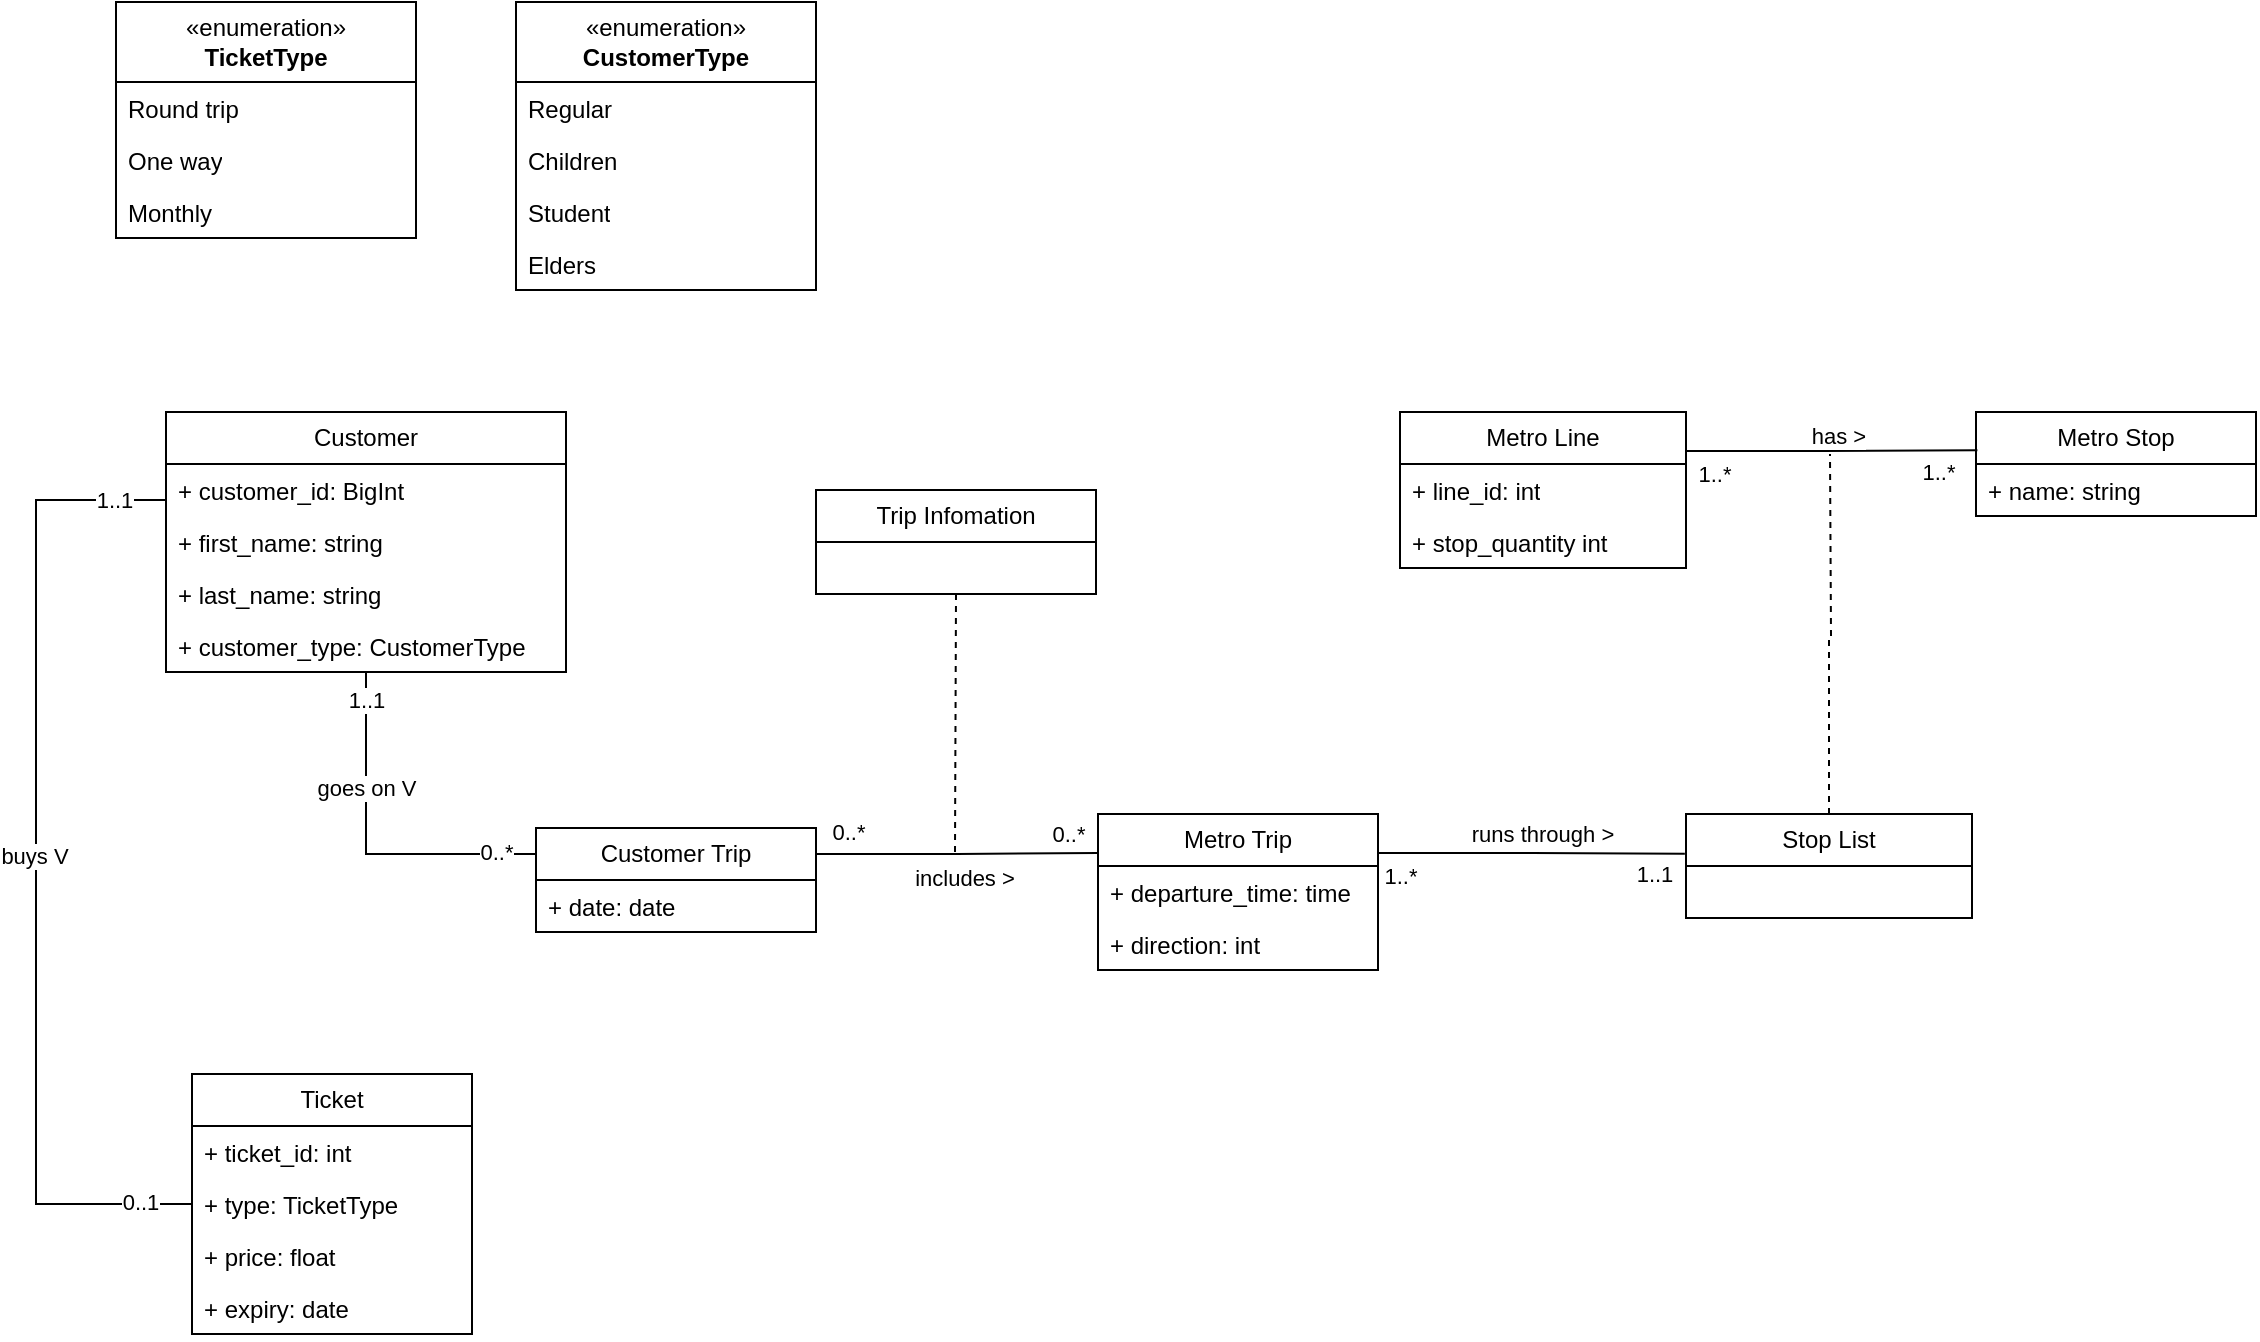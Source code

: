 <mxfile version="26.0.5" pages="3">
  <diagram id="C5RBs43oDa-KdzZeNtuy" name="UML">
    <mxGraphModel grid="1" page="1" gridSize="10" guides="1" tooltips="1" connect="1" arrows="1" fold="1" pageScale="1" pageWidth="1169" pageHeight="827" math="0" shadow="0">
      <root>
        <mxCell id="WIyWlLk6GJQsqaUBKTNV-0" />
        <mxCell id="WIyWlLk6GJQsqaUBKTNV-1" parent="WIyWlLk6GJQsqaUBKTNV-0" />
        <mxCell id="inzOm00T93IO3sTjsSdQ-36" style="edgeStyle=orthogonalEdgeStyle;rounded=0;orthogonalLoop=1;jettySize=auto;html=1;exitX=0;exitY=0.25;exitDx=0;exitDy=0;entryX=0;entryY=0.5;entryDx=0;entryDy=0;endArrow=none;endFill=0;" edge="1" parent="WIyWlLk6GJQsqaUBKTNV-1" source="inzOm00T93IO3sTjsSdQ-0" target="inzOm00T93IO3sTjsSdQ-14">
          <mxGeometry relative="1" as="geometry">
            <Array as="points">
              <mxPoint x="105" y="313" />
              <mxPoint x="40" y="313" />
              <mxPoint x="40" y="665" />
            </Array>
          </mxGeometry>
        </mxCell>
        <mxCell id="fewOGnNmHkrm9TvKXEX_-12" value="0..1" style="edgeLabel;html=1;align=center;verticalAlign=middle;resizable=0;points=[];" connectable="0" vertex="1" parent="inzOm00T93IO3sTjsSdQ-36">
          <mxGeometry x="0.898" y="1" relative="1" as="geometry">
            <mxPoint as="offset" />
          </mxGeometry>
        </mxCell>
        <mxCell id="fewOGnNmHkrm9TvKXEX_-13" value="1..1" style="edgeLabel;html=1;align=center;verticalAlign=middle;resizable=0;points=[];" connectable="0" vertex="1" parent="inzOm00T93IO3sTjsSdQ-36">
          <mxGeometry x="-0.889" relative="1" as="geometry">
            <mxPoint x="-10" as="offset" />
          </mxGeometry>
        </mxCell>
        <mxCell id="fewOGnNmHkrm9TvKXEX_-14" value="buys V" style="edgeLabel;html=1;align=center;verticalAlign=middle;resizable=0;points=[];" connectable="0" vertex="1" parent="inzOm00T93IO3sTjsSdQ-36">
          <mxGeometry x="0.008" y="-1" relative="1" as="geometry">
            <mxPoint y="-1" as="offset" />
          </mxGeometry>
        </mxCell>
        <mxCell id="RQm-4FzYlNGf1p6Lvn1E-6" style="edgeStyle=orthogonalEdgeStyle;rounded=0;orthogonalLoop=1;jettySize=auto;html=1;exitX=0.5;exitY=1;exitDx=0;exitDy=0;entryX=0;entryY=0.25;entryDx=0;entryDy=0;endArrow=none;endFill=0;" edge="1" parent="WIyWlLk6GJQsqaUBKTNV-1" source="inzOm00T93IO3sTjsSdQ-0" target="RQm-4FzYlNGf1p6Lvn1E-0">
          <mxGeometry relative="1" as="geometry" />
        </mxCell>
        <mxCell id="RQm-4FzYlNGf1p6Lvn1E-8" value="0..*" style="edgeLabel;html=1;align=center;verticalAlign=middle;resizable=0;points=[];" connectable="0" vertex="1" parent="RQm-4FzYlNGf1p6Lvn1E-6">
          <mxGeometry x="0.775" y="1" relative="1" as="geometry">
            <mxPoint as="offset" />
          </mxGeometry>
        </mxCell>
        <mxCell id="RQm-4FzYlNGf1p6Lvn1E-9" value="1..1" style="edgeLabel;html=1;align=center;verticalAlign=middle;resizable=0;points=[];" connectable="0" vertex="1" parent="RQm-4FzYlNGf1p6Lvn1E-6">
          <mxGeometry x="-0.861" relative="1" as="geometry">
            <mxPoint y="2" as="offset" />
          </mxGeometry>
        </mxCell>
        <mxCell id="JKZYkjQcErZYr4IZJuKD-7" value="goes on V" style="edgeLabel;html=1;align=center;verticalAlign=middle;resizable=0;points=[];" connectable="0" vertex="1" parent="RQm-4FzYlNGf1p6Lvn1E-6">
          <mxGeometry x="-0.348" relative="1" as="geometry">
            <mxPoint as="offset" />
          </mxGeometry>
        </mxCell>
        <mxCell id="inzOm00T93IO3sTjsSdQ-0" value="Customer" style="swimlane;fontStyle=0;childLayout=stackLayout;horizontal=1;startSize=26;fillColor=none;horizontalStack=0;resizeParent=1;resizeParentMax=0;resizeLast=0;collapsible=1;marginBottom=0;whiteSpace=wrap;html=1;" vertex="1" parent="WIyWlLk6GJQsqaUBKTNV-1">
          <mxGeometry x="105" y="269" width="200" height="130" as="geometry" />
        </mxCell>
        <mxCell id="inzOm00T93IO3sTjsSdQ-1" value="+ customer_id: BigInt" style="text;strokeColor=none;fillColor=none;align=left;verticalAlign=top;spacingLeft=4;spacingRight=4;overflow=hidden;rotatable=0;points=[[0,0.5],[1,0.5]];portConstraint=eastwest;whiteSpace=wrap;html=1;" vertex="1" parent="inzOm00T93IO3sTjsSdQ-0">
          <mxGeometry y="26" width="200" height="26" as="geometry" />
        </mxCell>
        <mxCell id="inzOm00T93IO3sTjsSdQ-2" value="+ first_name: string" style="text;strokeColor=none;fillColor=none;align=left;verticalAlign=top;spacingLeft=4;spacingRight=4;overflow=hidden;rotatable=0;points=[[0,0.5],[1,0.5]];portConstraint=eastwest;whiteSpace=wrap;html=1;" vertex="1" parent="inzOm00T93IO3sTjsSdQ-0">
          <mxGeometry y="52" width="200" height="26" as="geometry" />
        </mxCell>
        <mxCell id="inzOm00T93IO3sTjsSdQ-29" value="+ last_name: string" style="text;strokeColor=none;fillColor=none;align=left;verticalAlign=top;spacingLeft=4;spacingRight=4;overflow=hidden;rotatable=0;points=[[0,0.5],[1,0.5]];portConstraint=eastwest;whiteSpace=wrap;html=1;" vertex="1" parent="inzOm00T93IO3sTjsSdQ-0">
          <mxGeometry y="78" width="200" height="26" as="geometry" />
        </mxCell>
        <mxCell id="inzOm00T93IO3sTjsSdQ-3" value="+ customer_type: CustomerType" style="text;strokeColor=none;fillColor=none;align=left;verticalAlign=top;spacingLeft=4;spacingRight=4;overflow=hidden;rotatable=0;points=[[0,0.5],[1,0.5]];portConstraint=eastwest;whiteSpace=wrap;html=1;" vertex="1" parent="inzOm00T93IO3sTjsSdQ-0">
          <mxGeometry y="104" width="200" height="26" as="geometry" />
        </mxCell>
        <mxCell id="inzOm00T93IO3sTjsSdQ-4" value="Metro Stop" style="swimlane;fontStyle=0;childLayout=stackLayout;horizontal=1;startSize=26;fillColor=none;horizontalStack=0;resizeParent=1;resizeParentMax=0;resizeLast=0;collapsible=1;marginBottom=0;whiteSpace=wrap;html=1;" vertex="1" parent="WIyWlLk6GJQsqaUBKTNV-1">
          <mxGeometry x="1010" y="269" width="140" height="52" as="geometry" />
        </mxCell>
        <mxCell id="inzOm00T93IO3sTjsSdQ-5" value="+ name: string" style="text;strokeColor=none;fillColor=none;align=left;verticalAlign=top;spacingLeft=4;spacingRight=4;overflow=hidden;rotatable=0;points=[[0,0.5],[1,0.5]];portConstraint=eastwest;whiteSpace=wrap;html=1;" vertex="1" parent="inzOm00T93IO3sTjsSdQ-4">
          <mxGeometry y="26" width="140" height="26" as="geometry" />
        </mxCell>
        <mxCell id="inzOm00T93IO3sTjsSdQ-39" style="edgeStyle=orthogonalEdgeStyle;rounded=0;orthogonalLoop=1;jettySize=auto;html=1;exitX=1;exitY=0.25;exitDx=0;exitDy=0;endArrow=none;endFill=0;entryX=0.005;entryY=0.367;entryDx=0;entryDy=0;entryPerimeter=0;" edge="1" parent="WIyWlLk6GJQsqaUBKTNV-1" source="inzOm00T93IO3sTjsSdQ-8" target="inzOm00T93IO3sTjsSdQ-4">
          <mxGeometry relative="1" as="geometry">
            <mxPoint x="1002" y="282" as="targetPoint" />
            <Array as="points">
              <mxPoint x="933" y="289" />
            </Array>
          </mxGeometry>
        </mxCell>
        <mxCell id="fewOGnNmHkrm9TvKXEX_-21" value="has &amp;gt;" style="edgeLabel;html=1;align=center;verticalAlign=middle;resizable=0;points=[];" connectable="0" vertex="1" parent="inzOm00T93IO3sTjsSdQ-39">
          <mxGeometry x="-0.083" relative="1" as="geometry">
            <mxPoint x="9" y="-8" as="offset" />
          </mxGeometry>
        </mxCell>
        <mxCell id="fewOGnNmHkrm9TvKXEX_-22" value="1..*" style="edgeLabel;html=1;align=center;verticalAlign=middle;resizable=0;points=[];" connectable="0" vertex="1" parent="inzOm00T93IO3sTjsSdQ-39">
          <mxGeometry x="0.902" y="-1" relative="1" as="geometry">
            <mxPoint x="-13" y="10" as="offset" />
          </mxGeometry>
        </mxCell>
        <mxCell id="fewOGnNmHkrm9TvKXEX_-23" value="1..*" style="edgeLabel;html=1;align=center;verticalAlign=middle;resizable=0;points=[];" connectable="0" vertex="1" parent="inzOm00T93IO3sTjsSdQ-39">
          <mxGeometry x="-0.929" y="1" relative="1" as="geometry">
            <mxPoint x="9" y="12" as="offset" />
          </mxGeometry>
        </mxCell>
        <mxCell id="inzOm00T93IO3sTjsSdQ-8" value="Metro Line" style="swimlane;fontStyle=0;childLayout=stackLayout;horizontal=1;startSize=26;fillColor=none;horizontalStack=0;resizeParent=1;resizeParentMax=0;resizeLast=0;collapsible=1;marginBottom=0;whiteSpace=wrap;html=1;" vertex="1" parent="WIyWlLk6GJQsqaUBKTNV-1">
          <mxGeometry x="722" y="269" width="143" height="78" as="geometry" />
        </mxCell>
        <mxCell id="inzOm00T93IO3sTjsSdQ-9" value="+ line_id: int" style="text;strokeColor=none;fillColor=none;align=left;verticalAlign=top;spacingLeft=4;spacingRight=4;overflow=hidden;rotatable=0;points=[[0,0.5],[1,0.5]];portConstraint=eastwest;whiteSpace=wrap;html=1;" vertex="1" parent="inzOm00T93IO3sTjsSdQ-8">
          <mxGeometry y="26" width="143" height="26" as="geometry" />
        </mxCell>
        <mxCell id="inzOm00T93IO3sTjsSdQ-10" value="+ stop_quantity int" style="text;strokeColor=none;fillColor=none;align=left;verticalAlign=top;spacingLeft=4;spacingRight=4;overflow=hidden;rotatable=0;points=[[0,0.5],[1,0.5]];portConstraint=eastwest;whiteSpace=wrap;html=1;" vertex="1" parent="inzOm00T93IO3sTjsSdQ-8">
          <mxGeometry y="52" width="143" height="26" as="geometry" />
        </mxCell>
        <mxCell id="inzOm00T93IO3sTjsSdQ-12" value="Ticket" style="swimlane;fontStyle=0;childLayout=stackLayout;horizontal=1;startSize=26;fillColor=none;horizontalStack=0;resizeParent=1;resizeParentMax=0;resizeLast=0;collapsible=1;marginBottom=0;whiteSpace=wrap;html=1;" vertex="1" parent="WIyWlLk6GJQsqaUBKTNV-1">
          <mxGeometry x="118" y="600" width="140" height="130" as="geometry" />
        </mxCell>
        <mxCell id="inzOm00T93IO3sTjsSdQ-13" value="+ ticket_id: int" style="text;strokeColor=none;fillColor=none;align=left;verticalAlign=top;spacingLeft=4;spacingRight=4;overflow=hidden;rotatable=0;points=[[0,0.5],[1,0.5]];portConstraint=eastwest;whiteSpace=wrap;html=1;" vertex="1" parent="inzOm00T93IO3sTjsSdQ-12">
          <mxGeometry y="26" width="140" height="26" as="geometry" />
        </mxCell>
        <mxCell id="inzOm00T93IO3sTjsSdQ-14" value="+ type: TicketType" style="text;strokeColor=none;fillColor=none;align=left;verticalAlign=top;spacingLeft=4;spacingRight=4;overflow=hidden;rotatable=0;points=[[0,0.5],[1,0.5]];portConstraint=eastwest;whiteSpace=wrap;html=1;" vertex="1" parent="inzOm00T93IO3sTjsSdQ-12">
          <mxGeometry y="52" width="140" height="26" as="geometry" />
        </mxCell>
        <mxCell id="inzOm00T93IO3sTjsSdQ-15" value="+ price: float" style="text;strokeColor=none;fillColor=none;align=left;verticalAlign=top;spacingLeft=4;spacingRight=4;overflow=hidden;rotatable=0;points=[[0,0.5],[1,0.5]];portConstraint=eastwest;whiteSpace=wrap;html=1;" vertex="1" parent="inzOm00T93IO3sTjsSdQ-12">
          <mxGeometry y="78" width="140" height="26" as="geometry" />
        </mxCell>
        <mxCell id="fewOGnNmHkrm9TvKXEX_-8" value="+ expiry: date" style="text;strokeColor=none;fillColor=none;align=left;verticalAlign=top;spacingLeft=4;spacingRight=4;overflow=hidden;rotatable=0;points=[[0,0.5],[1,0.5]];portConstraint=eastwest;whiteSpace=wrap;html=1;" vertex="1" parent="inzOm00T93IO3sTjsSdQ-12">
          <mxGeometry y="104" width="140" height="26" as="geometry" />
        </mxCell>
        <mxCell id="inzOm00T93IO3sTjsSdQ-24" value="«enumeration»&lt;br&gt;&lt;b&gt;CustomerType&lt;/b&gt;" style="swimlane;fontStyle=0;childLayout=stackLayout;horizontal=1;startSize=40;fillColor=none;horizontalStack=0;resizeParent=1;resizeParentMax=0;resizeLast=0;collapsible=1;marginBottom=0;whiteSpace=wrap;html=1;" vertex="1" parent="WIyWlLk6GJQsqaUBKTNV-1">
          <mxGeometry x="280" y="64" width="150" height="144" as="geometry" />
        </mxCell>
        <mxCell id="inzOm00T93IO3sTjsSdQ-25" value="Regular" style="text;strokeColor=none;fillColor=none;align=left;verticalAlign=top;spacingLeft=4;spacingRight=4;overflow=hidden;rotatable=0;points=[[0,0.5],[1,0.5]];portConstraint=eastwest;whiteSpace=wrap;html=1;" vertex="1" parent="inzOm00T93IO3sTjsSdQ-24">
          <mxGeometry y="40" width="150" height="26" as="geometry" />
        </mxCell>
        <mxCell id="inzOm00T93IO3sTjsSdQ-26" value="Children&amp;nbsp;" style="text;strokeColor=none;fillColor=none;align=left;verticalAlign=top;spacingLeft=4;spacingRight=4;overflow=hidden;rotatable=0;points=[[0,0.5],[1,0.5]];portConstraint=eastwest;whiteSpace=wrap;html=1;" vertex="1" parent="inzOm00T93IO3sTjsSdQ-24">
          <mxGeometry y="66" width="150" height="26" as="geometry" />
        </mxCell>
        <mxCell id="inzOm00T93IO3sTjsSdQ-27" value="Student" style="text;strokeColor=none;fillColor=none;align=left;verticalAlign=top;spacingLeft=4;spacingRight=4;overflow=hidden;rotatable=0;points=[[0,0.5],[1,0.5]];portConstraint=eastwest;whiteSpace=wrap;html=1;" vertex="1" parent="inzOm00T93IO3sTjsSdQ-24">
          <mxGeometry y="92" width="150" height="26" as="geometry" />
        </mxCell>
        <mxCell id="inzOm00T93IO3sTjsSdQ-28" value="Elders" style="text;strokeColor=none;fillColor=none;align=left;verticalAlign=top;spacingLeft=4;spacingRight=4;overflow=hidden;rotatable=0;points=[[0,0.5],[1,0.5]];portConstraint=eastwest;whiteSpace=wrap;html=1;" vertex="1" parent="inzOm00T93IO3sTjsSdQ-24">
          <mxGeometry y="118" width="150" height="26" as="geometry" />
        </mxCell>
        <mxCell id="inzOm00T93IO3sTjsSdQ-30" value="«enumeration»&lt;br&gt;&lt;b&gt;TicketType&lt;/b&gt;" style="swimlane;fontStyle=0;childLayout=stackLayout;horizontal=1;startSize=40;fillColor=none;horizontalStack=0;resizeParent=1;resizeParentMax=0;resizeLast=0;collapsible=1;marginBottom=0;whiteSpace=wrap;html=1;" vertex="1" parent="WIyWlLk6GJQsqaUBKTNV-1">
          <mxGeometry x="80" y="64" width="150" height="118" as="geometry" />
        </mxCell>
        <mxCell id="inzOm00T93IO3sTjsSdQ-32" value="Round trip" style="text;strokeColor=none;fillColor=none;align=left;verticalAlign=top;spacingLeft=4;spacingRight=4;overflow=hidden;rotatable=0;points=[[0,0.5],[1,0.5]];portConstraint=eastwest;whiteSpace=wrap;html=1;" vertex="1" parent="inzOm00T93IO3sTjsSdQ-30">
          <mxGeometry y="40" width="150" height="26" as="geometry" />
        </mxCell>
        <mxCell id="inzOm00T93IO3sTjsSdQ-33" value="One way" style="text;strokeColor=none;fillColor=none;align=left;verticalAlign=top;spacingLeft=4;spacingRight=4;overflow=hidden;rotatable=0;points=[[0,0.5],[1,0.5]];portConstraint=eastwest;whiteSpace=wrap;html=1;" vertex="1" parent="inzOm00T93IO3sTjsSdQ-30">
          <mxGeometry y="66" width="150" height="26" as="geometry" />
        </mxCell>
        <mxCell id="inzOm00T93IO3sTjsSdQ-34" value="Monthly" style="text;strokeColor=none;fillColor=none;align=left;verticalAlign=top;spacingLeft=4;spacingRight=4;overflow=hidden;rotatable=0;points=[[0,0.5],[1,0.5]];portConstraint=eastwest;whiteSpace=wrap;html=1;" vertex="1" parent="inzOm00T93IO3sTjsSdQ-30">
          <mxGeometry y="92" width="150" height="26" as="geometry" />
        </mxCell>
        <mxCell id="fewOGnNmHkrm9TvKXEX_-0" value="Metro Trip" style="swimlane;fontStyle=0;childLayout=stackLayout;horizontal=1;startSize=26;fillColor=none;horizontalStack=0;resizeParent=1;resizeParentMax=0;resizeLast=0;collapsible=1;marginBottom=0;whiteSpace=wrap;html=1;" vertex="1" parent="WIyWlLk6GJQsqaUBKTNV-1">
          <mxGeometry x="571" y="470" width="140" height="78" as="geometry" />
        </mxCell>
        <mxCell id="fewOGnNmHkrm9TvKXEX_-45" value="+ departure_time: time" style="text;strokeColor=none;fillColor=none;align=left;verticalAlign=top;spacingLeft=4;spacingRight=4;overflow=hidden;rotatable=0;points=[[0,0.5],[1,0.5]];portConstraint=eastwest;whiteSpace=wrap;html=1;" vertex="1" parent="fewOGnNmHkrm9TvKXEX_-0">
          <mxGeometry y="26" width="140" height="26" as="geometry" />
        </mxCell>
        <mxCell id="_qCW6-xqt9tgSI5cdXN9-0" value="+ direction: int" style="text;strokeColor=none;fillColor=none;align=left;verticalAlign=top;spacingLeft=4;spacingRight=4;overflow=hidden;rotatable=0;points=[[0,0.5],[1,0.5]];portConstraint=eastwest;whiteSpace=wrap;html=1;" vertex="1" parent="fewOGnNmHkrm9TvKXEX_-0">
          <mxGeometry y="52" width="140" height="26" as="geometry" />
        </mxCell>
        <mxCell id="fewOGnNmHkrm9TvKXEX_-50" style="edgeStyle=orthogonalEdgeStyle;rounded=0;orthogonalLoop=1;jettySize=auto;html=1;endArrow=none;endFill=0;dashed=1;" edge="1" parent="WIyWlLk6GJQsqaUBKTNV-1" source="fewOGnNmHkrm9TvKXEX_-46">
          <mxGeometry relative="1" as="geometry">
            <mxPoint x="937" y="290" as="targetPoint" />
          </mxGeometry>
        </mxCell>
        <mxCell id="fewOGnNmHkrm9TvKXEX_-46" value="Stop List" style="swimlane;fontStyle=0;childLayout=stackLayout;horizontal=1;startSize=26;fillColor=none;horizontalStack=0;resizeParent=1;resizeParentMax=0;resizeLast=0;collapsible=1;marginBottom=0;whiteSpace=wrap;html=1;" vertex="1" parent="WIyWlLk6GJQsqaUBKTNV-1">
          <mxGeometry x="865" y="470" width="143" height="52" as="geometry" />
        </mxCell>
        <mxCell id="_qCW6-xqt9tgSI5cdXN9-1" style="edgeStyle=orthogonalEdgeStyle;rounded=0;orthogonalLoop=1;jettySize=auto;html=1;exitX=1;exitY=0.25;exitDx=0;exitDy=0;entryX=-0.004;entryY=0.382;entryDx=0;entryDy=0;entryPerimeter=0;endArrow=none;endFill=0;" edge="1" parent="WIyWlLk6GJQsqaUBKTNV-1" source="fewOGnNmHkrm9TvKXEX_-0" target="fewOGnNmHkrm9TvKXEX_-46">
          <mxGeometry relative="1" as="geometry">
            <mxPoint x="692.0" y="489.5" as="sourcePoint" />
          </mxGeometry>
        </mxCell>
        <mxCell id="_qCW6-xqt9tgSI5cdXN9-2" value="runs through &amp;gt;" style="edgeLabel;html=1;align=center;verticalAlign=middle;resizable=0;points=[];" connectable="0" vertex="1" parent="_qCW6-xqt9tgSI5cdXN9-1">
          <mxGeometry x="0.064" y="1" relative="1" as="geometry">
            <mxPoint y="-9" as="offset" />
          </mxGeometry>
        </mxCell>
        <mxCell id="_qCW6-xqt9tgSI5cdXN9-3" value="1..*" style="edgeLabel;html=1;align=center;verticalAlign=middle;resizable=0;points=[];" connectable="0" vertex="1" parent="_qCW6-xqt9tgSI5cdXN9-1">
          <mxGeometry x="-0.882" relative="1" as="geometry">
            <mxPoint x="2" y="11" as="offset" />
          </mxGeometry>
        </mxCell>
        <mxCell id="_qCW6-xqt9tgSI5cdXN9-4" value="1..1" style="edgeLabel;html=1;align=center;verticalAlign=middle;resizable=0;points=[];" connectable="0" vertex="1" parent="_qCW6-xqt9tgSI5cdXN9-1">
          <mxGeometry x="0.801" relative="1" as="geometry">
            <mxPoint y="10" as="offset" />
          </mxGeometry>
        </mxCell>
        <mxCell id="RQm-4FzYlNGf1p6Lvn1E-7" style="edgeStyle=orthogonalEdgeStyle;rounded=0;orthogonalLoop=1;jettySize=auto;html=1;exitX=1;exitY=0.25;exitDx=0;exitDy=0;entryX=0;entryY=0.25;entryDx=0;entryDy=0;endArrow=none;endFill=0;" edge="1" parent="WIyWlLk6GJQsqaUBKTNV-1" source="RQm-4FzYlNGf1p6Lvn1E-0" target="fewOGnNmHkrm9TvKXEX_-0">
          <mxGeometry relative="1" as="geometry" />
        </mxCell>
        <mxCell id="JKZYkjQcErZYr4IZJuKD-0" value="0..*" style="edgeLabel;html=1;align=center;verticalAlign=middle;resizable=0;points=[];" connectable="0" vertex="1" parent="RQm-4FzYlNGf1p6Lvn1E-7">
          <mxGeometry x="-0.776" y="-1" relative="1" as="geometry">
            <mxPoint y="-12" as="offset" />
          </mxGeometry>
        </mxCell>
        <mxCell id="JKZYkjQcErZYr4IZJuKD-1" value="0..*" style="edgeLabel;html=1;align=center;verticalAlign=middle;resizable=0;points=[];" connectable="0" vertex="1" parent="RQm-4FzYlNGf1p6Lvn1E-7">
          <mxGeometry x="0.789" y="3" relative="1" as="geometry">
            <mxPoint y="-7" as="offset" />
          </mxGeometry>
        </mxCell>
        <mxCell id="RQm-4FzYlNGf1p6Lvn1E-0" value="Customer Trip" style="swimlane;fontStyle=0;childLayout=stackLayout;horizontal=1;startSize=26;fillColor=none;horizontalStack=0;resizeParent=1;resizeParentMax=0;resizeLast=0;collapsible=1;marginBottom=0;whiteSpace=wrap;html=1;" vertex="1" parent="WIyWlLk6GJQsqaUBKTNV-1">
          <mxGeometry x="290" y="477" width="140" height="52" as="geometry" />
        </mxCell>
        <mxCell id="RQm-4FzYlNGf1p6Lvn1E-1" value="+ date: date" style="text;strokeColor=none;fillColor=none;align=left;verticalAlign=top;spacingLeft=4;spacingRight=4;overflow=hidden;rotatable=0;points=[[0,0.5],[1,0.5]];portConstraint=eastwest;whiteSpace=wrap;html=1;" vertex="1" parent="RQm-4FzYlNGf1p6Lvn1E-0">
          <mxGeometry y="26" width="140" height="26" as="geometry" />
        </mxCell>
        <mxCell id="JKZYkjQcErZYr4IZJuKD-6" style="edgeStyle=orthogonalEdgeStyle;rounded=0;orthogonalLoop=1;jettySize=auto;html=1;exitX=0.5;exitY=1;exitDx=0;exitDy=0;endArrow=none;endFill=0;dashed=1;" edge="1" parent="WIyWlLk6GJQsqaUBKTNV-1" source="JKZYkjQcErZYr4IZJuKD-2">
          <mxGeometry relative="1" as="geometry">
            <mxPoint x="499.5" y="490" as="targetPoint" />
          </mxGeometry>
        </mxCell>
        <mxCell id="JKZYkjQcErZYr4IZJuKD-8" value="includes &amp;gt;" style="edgeLabel;html=1;align=center;verticalAlign=middle;resizable=0;points=[];" connectable="0" vertex="1" parent="JKZYkjQcErZYr4IZJuKD-6">
          <mxGeometry x="0.992" y="-5" relative="1" as="geometry">
            <mxPoint x="9" y="12" as="offset" />
          </mxGeometry>
        </mxCell>
        <mxCell id="JKZYkjQcErZYr4IZJuKD-2" value="Trip Infomation" style="swimlane;fontStyle=0;childLayout=stackLayout;horizontal=1;startSize=26;fillColor=none;horizontalStack=0;resizeParent=1;resizeParentMax=0;resizeLast=0;collapsible=1;marginBottom=0;whiteSpace=wrap;html=1;" vertex="1" parent="WIyWlLk6GJQsqaUBKTNV-1">
          <mxGeometry x="430" y="308" width="140" height="52" as="geometry" />
        </mxCell>
      </root>
    </mxGraphModel>
  </diagram>
  <diagram id="uBYKGhDP-H6pUmLRaVUU" name="ER">
    <mxGraphModel grid="1" page="1" gridSize="10" guides="1" tooltips="1" connect="1" arrows="1" fold="1" pageScale="1" pageWidth="1169" pageHeight="827" math="0" shadow="0">
      <root>
        <mxCell id="0" />
        <mxCell id="1" parent="0" />
        <mxCell id="gk-Ss4nU3ub-pLdCh7_8-1" style="edgeStyle=orthogonalEdgeStyle;rounded=0;orthogonalLoop=1;jettySize=auto;html=1;exitX=1;exitY=0.25;exitDx=0;exitDy=0;entryX=0;entryY=0.5;entryDx=0;entryDy=0;endArrow=ERzeroToMany;endFill=0;startArrow=ERmandOne;startFill=0;" edge="1" parent="1" source="mNSIzxGO3jESaURpg8Zb-1" target="18aqK6TGE6kJljCHJmo9-5">
          <mxGeometry relative="1" as="geometry" />
        </mxCell>
        <mxCell id="mNSIzxGO3jESaURpg8Zb-1" value="customers" style="shape=table;startSize=30;container=1;collapsible=1;childLayout=tableLayout;fixedRows=1;rowLines=0;fontStyle=1;align=center;resizeLast=1;html=1;" vertex="1" parent="1">
          <mxGeometry x="70" y="293" width="220" height="150" as="geometry" />
        </mxCell>
        <mxCell id="mNSIzxGO3jESaURpg8Zb-2" value="" style="shape=tableRow;horizontal=0;startSize=0;swimlaneHead=0;swimlaneBody=0;fillColor=none;collapsible=0;dropTarget=0;points=[[0,0.5],[1,0.5]];portConstraint=eastwest;top=0;left=0;right=0;bottom=1;" vertex="1" parent="mNSIzxGO3jESaURpg8Zb-1">
          <mxGeometry y="30" width="220" height="30" as="geometry" />
        </mxCell>
        <mxCell id="mNSIzxGO3jESaURpg8Zb-3" value="PK" style="shape=partialRectangle;connectable=0;fillColor=none;top=0;left=0;bottom=0;right=0;fontStyle=1;overflow=hidden;whiteSpace=wrap;html=1;" vertex="1" parent="mNSIzxGO3jESaURpg8Zb-2">
          <mxGeometry width="30" height="30" as="geometry">
            <mxRectangle width="30" height="30" as="alternateBounds" />
          </mxGeometry>
        </mxCell>
        <mxCell id="mNSIzxGO3jESaURpg8Zb-4" value="customer_id bigint" style="shape=partialRectangle;connectable=0;fillColor=none;top=0;left=0;bottom=0;right=0;align=left;spacingLeft=6;fontStyle=5;overflow=hidden;whiteSpace=wrap;html=1;" vertex="1" parent="mNSIzxGO3jESaURpg8Zb-2">
          <mxGeometry x="30" width="190" height="30" as="geometry">
            <mxRectangle width="190" height="30" as="alternateBounds" />
          </mxGeometry>
        </mxCell>
        <mxCell id="mNSIzxGO3jESaURpg8Zb-5" value="" style="shape=tableRow;horizontal=0;startSize=0;swimlaneHead=0;swimlaneBody=0;fillColor=none;collapsible=0;dropTarget=0;points=[[0,0.5],[1,0.5]];portConstraint=eastwest;top=0;left=0;right=0;bottom=0;" vertex="1" parent="mNSIzxGO3jESaURpg8Zb-1">
          <mxGeometry y="60" width="220" height="30" as="geometry" />
        </mxCell>
        <mxCell id="mNSIzxGO3jESaURpg8Zb-6" value="" style="shape=partialRectangle;connectable=0;fillColor=none;top=0;left=0;bottom=0;right=0;editable=1;overflow=hidden;whiteSpace=wrap;html=1;" vertex="1" parent="mNSIzxGO3jESaURpg8Zb-5">
          <mxGeometry width="30" height="30" as="geometry">
            <mxRectangle width="30" height="30" as="alternateBounds" />
          </mxGeometry>
        </mxCell>
        <mxCell id="mNSIzxGO3jESaURpg8Zb-7" value="first_name varchar(100)" style="shape=partialRectangle;connectable=0;fillColor=none;top=0;left=0;bottom=0;right=0;align=left;spacingLeft=6;overflow=hidden;whiteSpace=wrap;html=1;" vertex="1" parent="mNSIzxGO3jESaURpg8Zb-5">
          <mxGeometry x="30" width="190" height="30" as="geometry">
            <mxRectangle width="190" height="30" as="alternateBounds" />
          </mxGeometry>
        </mxCell>
        <mxCell id="mNSIzxGO3jESaURpg8Zb-8" value="" style="shape=tableRow;horizontal=0;startSize=0;swimlaneHead=0;swimlaneBody=0;fillColor=none;collapsible=0;dropTarget=0;points=[[0,0.5],[1,0.5]];portConstraint=eastwest;top=0;left=0;right=0;bottom=0;" vertex="1" parent="mNSIzxGO3jESaURpg8Zb-1">
          <mxGeometry y="90" width="220" height="30" as="geometry" />
        </mxCell>
        <mxCell id="mNSIzxGO3jESaURpg8Zb-9" value="" style="shape=partialRectangle;connectable=0;fillColor=none;top=0;left=0;bottom=0;right=0;editable=1;overflow=hidden;whiteSpace=wrap;html=1;" vertex="1" parent="mNSIzxGO3jESaURpg8Zb-8">
          <mxGeometry width="30" height="30" as="geometry">
            <mxRectangle width="30" height="30" as="alternateBounds" />
          </mxGeometry>
        </mxCell>
        <mxCell id="mNSIzxGO3jESaURpg8Zb-10" value="last_name varchar(100)" style="shape=partialRectangle;connectable=0;fillColor=none;top=0;left=0;bottom=0;right=0;align=left;spacingLeft=6;overflow=hidden;whiteSpace=wrap;html=1;" vertex="1" parent="mNSIzxGO3jESaURpg8Zb-8">
          <mxGeometry x="30" width="190" height="30" as="geometry">
            <mxRectangle width="190" height="30" as="alternateBounds" />
          </mxGeometry>
        </mxCell>
        <mxCell id="mNSIzxGO3jESaURpg8Zb-11" value="" style="shape=tableRow;horizontal=0;startSize=0;swimlaneHead=0;swimlaneBody=0;fillColor=none;collapsible=0;dropTarget=0;points=[[0,0.5],[1,0.5]];portConstraint=eastwest;top=0;left=0;right=0;bottom=0;" vertex="1" parent="mNSIzxGO3jESaURpg8Zb-1">
          <mxGeometry y="120" width="220" height="30" as="geometry" />
        </mxCell>
        <mxCell id="mNSIzxGO3jESaURpg8Zb-12" value="" style="shape=partialRectangle;connectable=0;fillColor=none;top=0;left=0;bottom=0;right=0;editable=1;overflow=hidden;whiteSpace=wrap;html=1;" vertex="1" parent="mNSIzxGO3jESaURpg8Zb-11">
          <mxGeometry width="30" height="30" as="geometry">
            <mxRectangle width="30" height="30" as="alternateBounds" />
          </mxGeometry>
        </mxCell>
        <mxCell id="mNSIzxGO3jESaURpg8Zb-13" value="customer_type CustomerType" style="shape=partialRectangle;connectable=0;fillColor=none;top=0;left=0;bottom=0;right=0;align=left;spacingLeft=6;overflow=hidden;whiteSpace=wrap;html=1;" vertex="1" parent="mNSIzxGO3jESaURpg8Zb-11">
          <mxGeometry x="30" width="190" height="30" as="geometry">
            <mxRectangle width="190" height="30" as="alternateBounds" />
          </mxGeometry>
        </mxCell>
        <mxCell id="9-FHtcBpM_k-e-yOGFtP-1" value="«enumeration»&lt;br&gt;&lt;b&gt;CustomerType&lt;/b&gt;" style="swimlane;fontStyle=0;childLayout=stackLayout;horizontal=1;startSize=40;fillColor=none;horizontalStack=0;resizeParent=1;resizeParentMax=0;resizeLast=0;collapsible=1;marginBottom=0;whiteSpace=wrap;html=1;" vertex="1" parent="1">
          <mxGeometry x="900" y="50" width="150" height="144" as="geometry" />
        </mxCell>
        <mxCell id="9-FHtcBpM_k-e-yOGFtP-2" value="Regular" style="text;strokeColor=none;fillColor=none;align=left;verticalAlign=top;spacingLeft=4;spacingRight=4;overflow=hidden;rotatable=0;points=[[0,0.5],[1,0.5]];portConstraint=eastwest;whiteSpace=wrap;html=1;" vertex="1" parent="9-FHtcBpM_k-e-yOGFtP-1">
          <mxGeometry y="40" width="150" height="26" as="geometry" />
        </mxCell>
        <mxCell id="9-FHtcBpM_k-e-yOGFtP-3" value="Children" style="text;strokeColor=none;fillColor=none;align=left;verticalAlign=top;spacingLeft=4;spacingRight=4;overflow=hidden;rotatable=0;points=[[0,0.5],[1,0.5]];portConstraint=eastwest;whiteSpace=wrap;html=1;" vertex="1" parent="9-FHtcBpM_k-e-yOGFtP-1">
          <mxGeometry y="66" width="150" height="26" as="geometry" />
        </mxCell>
        <mxCell id="9-FHtcBpM_k-e-yOGFtP-4" value="Student" style="text;strokeColor=none;fillColor=none;align=left;verticalAlign=top;spacingLeft=4;spacingRight=4;overflow=hidden;rotatable=0;points=[[0,0.5],[1,0.5]];portConstraint=eastwest;whiteSpace=wrap;html=1;" vertex="1" parent="9-FHtcBpM_k-e-yOGFtP-1">
          <mxGeometry y="92" width="150" height="26" as="geometry" />
        </mxCell>
        <mxCell id="9-FHtcBpM_k-e-yOGFtP-5" value="Elders" style="text;strokeColor=none;fillColor=none;align=left;verticalAlign=top;spacingLeft=4;spacingRight=4;overflow=hidden;rotatable=0;points=[[0,0.5],[1,0.5]];portConstraint=eastwest;whiteSpace=wrap;html=1;" vertex="1" parent="9-FHtcBpM_k-e-yOGFtP-1">
          <mxGeometry y="118" width="150" height="26" as="geometry" />
        </mxCell>
        <mxCell id="9-FHtcBpM_k-e-yOGFtP-6" value="«enumeration»&lt;br&gt;&lt;b&gt;TicketType&lt;/b&gt;" style="swimlane;fontStyle=0;childLayout=stackLayout;horizontal=1;startSize=40;fillColor=none;horizontalStack=0;resizeParent=1;resizeParentMax=0;resizeLast=0;collapsible=1;marginBottom=0;whiteSpace=wrap;html=1;" vertex="1" parent="1">
          <mxGeometry x="700" y="50" width="150" height="118" as="geometry" />
        </mxCell>
        <mxCell id="9-FHtcBpM_k-e-yOGFtP-7" value="Round trip" style="text;strokeColor=none;fillColor=none;align=left;verticalAlign=top;spacingLeft=4;spacingRight=4;overflow=hidden;rotatable=0;points=[[0,0.5],[1,0.5]];portConstraint=eastwest;whiteSpace=wrap;html=1;" vertex="1" parent="9-FHtcBpM_k-e-yOGFtP-6">
          <mxGeometry y="40" width="150" height="26" as="geometry" />
        </mxCell>
        <mxCell id="9-FHtcBpM_k-e-yOGFtP-8" value="One way" style="text;strokeColor=none;fillColor=none;align=left;verticalAlign=top;spacingLeft=4;spacingRight=4;overflow=hidden;rotatable=0;points=[[0,0.5],[1,0.5]];portConstraint=eastwest;whiteSpace=wrap;html=1;" vertex="1" parent="9-FHtcBpM_k-e-yOGFtP-6">
          <mxGeometry y="66" width="150" height="26" as="geometry" />
        </mxCell>
        <mxCell id="9-FHtcBpM_k-e-yOGFtP-9" value="Monthly" style="text;strokeColor=none;fillColor=none;align=left;verticalAlign=top;spacingLeft=4;spacingRight=4;overflow=hidden;rotatable=0;points=[[0,0.5],[1,0.5]];portConstraint=eastwest;whiteSpace=wrap;html=1;" vertex="1" parent="9-FHtcBpM_k-e-yOGFtP-6">
          <mxGeometry y="92" width="150" height="26" as="geometry" />
        </mxCell>
        <mxCell id="9-FHtcBpM_k-e-yOGFtP-10" value="tickets" style="shape=table;startSize=30;container=1;collapsible=1;childLayout=tableLayout;fixedRows=1;rowLines=0;fontStyle=1;align=center;resizeLast=1;html=1;" vertex="1" parent="1">
          <mxGeometry x="90" y="534" width="180" height="180" as="geometry" />
        </mxCell>
        <mxCell id="9-FHtcBpM_k-e-yOGFtP-11" value="" style="shape=tableRow;horizontal=0;startSize=0;swimlaneHead=0;swimlaneBody=0;fillColor=none;collapsible=0;dropTarget=0;points=[[0,0.5],[1,0.5]];portConstraint=eastwest;top=0;left=0;right=0;bottom=1;" vertex="1" parent="9-FHtcBpM_k-e-yOGFtP-10">
          <mxGeometry y="30" width="180" height="30" as="geometry" />
        </mxCell>
        <mxCell id="9-FHtcBpM_k-e-yOGFtP-12" value="PK" style="shape=partialRectangle;connectable=0;fillColor=none;top=0;left=0;bottom=0;right=0;fontStyle=1;overflow=hidden;whiteSpace=wrap;html=1;" vertex="1" parent="9-FHtcBpM_k-e-yOGFtP-11">
          <mxGeometry width="30" height="30" as="geometry">
            <mxRectangle width="30" height="30" as="alternateBounds" />
          </mxGeometry>
        </mxCell>
        <mxCell id="9-FHtcBpM_k-e-yOGFtP-13" value="ticket_id int" style="shape=partialRectangle;connectable=0;fillColor=none;top=0;left=0;bottom=0;right=0;align=left;spacingLeft=6;fontStyle=5;overflow=hidden;whiteSpace=wrap;html=1;" vertex="1" parent="9-FHtcBpM_k-e-yOGFtP-11">
          <mxGeometry x="30" width="150" height="30" as="geometry">
            <mxRectangle width="150" height="30" as="alternateBounds" />
          </mxGeometry>
        </mxCell>
        <mxCell id="9-FHtcBpM_k-e-yOGFtP-14" value="" style="shape=tableRow;horizontal=0;startSize=0;swimlaneHead=0;swimlaneBody=0;fillColor=none;collapsible=0;dropTarget=0;points=[[0,0.5],[1,0.5]];portConstraint=eastwest;top=0;left=0;right=0;bottom=0;" vertex="1" parent="9-FHtcBpM_k-e-yOGFtP-10">
          <mxGeometry y="60" width="180" height="30" as="geometry" />
        </mxCell>
        <mxCell id="9-FHtcBpM_k-e-yOGFtP-15" value="" style="shape=partialRectangle;connectable=0;fillColor=none;top=0;left=0;bottom=0;right=0;editable=1;overflow=hidden;whiteSpace=wrap;html=1;" vertex="1" parent="9-FHtcBpM_k-e-yOGFtP-14">
          <mxGeometry width="30" height="30" as="geometry">
            <mxRectangle width="30" height="30" as="alternateBounds" />
          </mxGeometry>
        </mxCell>
        <mxCell id="9-FHtcBpM_k-e-yOGFtP-16" value="type TicketType" style="shape=partialRectangle;connectable=0;fillColor=none;top=0;left=0;bottom=0;right=0;align=left;spacingLeft=6;overflow=hidden;whiteSpace=wrap;html=1;" vertex="1" parent="9-FHtcBpM_k-e-yOGFtP-14">
          <mxGeometry x="30" width="150" height="30" as="geometry">
            <mxRectangle width="150" height="30" as="alternateBounds" />
          </mxGeometry>
        </mxCell>
        <mxCell id="9-FHtcBpM_k-e-yOGFtP-17" value="" style="shape=tableRow;horizontal=0;startSize=0;swimlaneHead=0;swimlaneBody=0;fillColor=none;collapsible=0;dropTarget=0;points=[[0,0.5],[1,0.5]];portConstraint=eastwest;top=0;left=0;right=0;bottom=0;" vertex="1" parent="9-FHtcBpM_k-e-yOGFtP-10">
          <mxGeometry y="90" width="180" height="30" as="geometry" />
        </mxCell>
        <mxCell id="9-FHtcBpM_k-e-yOGFtP-18" value="" style="shape=partialRectangle;connectable=0;fillColor=none;top=0;left=0;bottom=0;right=0;editable=1;overflow=hidden;whiteSpace=wrap;html=1;" vertex="1" parent="9-FHtcBpM_k-e-yOGFtP-17">
          <mxGeometry width="30" height="30" as="geometry">
            <mxRectangle width="30" height="30" as="alternateBounds" />
          </mxGeometry>
        </mxCell>
        <mxCell id="9-FHtcBpM_k-e-yOGFtP-19" value="price float" style="shape=partialRectangle;connectable=0;fillColor=none;top=0;left=0;bottom=0;right=0;align=left;spacingLeft=6;overflow=hidden;whiteSpace=wrap;html=1;" vertex="1" parent="9-FHtcBpM_k-e-yOGFtP-17">
          <mxGeometry x="30" width="150" height="30" as="geometry">
            <mxRectangle width="150" height="30" as="alternateBounds" />
          </mxGeometry>
        </mxCell>
        <mxCell id="Uhjwt3eyKb_B3kkpqKZ3-1" value="" style="shape=tableRow;horizontal=0;startSize=0;swimlaneHead=0;swimlaneBody=0;fillColor=none;collapsible=0;dropTarget=0;points=[[0,0.5],[1,0.5]];portConstraint=eastwest;top=0;left=0;right=0;bottom=0;" vertex="1" parent="9-FHtcBpM_k-e-yOGFtP-10">
          <mxGeometry y="120" width="180" height="30" as="geometry" />
        </mxCell>
        <mxCell id="Uhjwt3eyKb_B3kkpqKZ3-2" value="" style="shape=partialRectangle;connectable=0;fillColor=none;top=0;left=0;bottom=0;right=0;editable=1;overflow=hidden;whiteSpace=wrap;html=1;" vertex="1" parent="Uhjwt3eyKb_B3kkpqKZ3-1">
          <mxGeometry width="30" height="30" as="geometry">
            <mxRectangle width="30" height="30" as="alternateBounds" />
          </mxGeometry>
        </mxCell>
        <mxCell id="Uhjwt3eyKb_B3kkpqKZ3-3" value="expiry datetime" style="shape=partialRectangle;connectable=0;fillColor=none;top=0;left=0;bottom=0;right=0;align=left;spacingLeft=6;overflow=hidden;whiteSpace=wrap;html=1;" vertex="1" parent="Uhjwt3eyKb_B3kkpqKZ3-1">
          <mxGeometry x="30" width="150" height="30" as="geometry">
            <mxRectangle width="150" height="30" as="alternateBounds" />
          </mxGeometry>
        </mxCell>
        <mxCell id="9-FHtcBpM_k-e-yOGFtP-20" value="" style="shape=tableRow;horizontal=0;startSize=0;swimlaneHead=0;swimlaneBody=0;fillColor=none;collapsible=0;dropTarget=0;points=[[0,0.5],[1,0.5]];portConstraint=eastwest;top=0;left=0;right=0;bottom=0;" vertex="1" parent="9-FHtcBpM_k-e-yOGFtP-10">
          <mxGeometry y="150" width="180" height="30" as="geometry" />
        </mxCell>
        <mxCell id="9-FHtcBpM_k-e-yOGFtP-21" value="FK" style="shape=partialRectangle;connectable=0;fillColor=none;top=0;left=0;bottom=0;right=0;editable=1;overflow=hidden;whiteSpace=wrap;html=1;" vertex="1" parent="9-FHtcBpM_k-e-yOGFtP-20">
          <mxGeometry width="30" height="30" as="geometry">
            <mxRectangle width="30" height="30" as="alternateBounds" />
          </mxGeometry>
        </mxCell>
        <mxCell id="9-FHtcBpM_k-e-yOGFtP-22" value="customer_id bigint" style="shape=partialRectangle;connectable=0;fillColor=none;top=0;left=0;bottom=0;right=0;align=left;spacingLeft=6;overflow=hidden;whiteSpace=wrap;html=1;" vertex="1" parent="9-FHtcBpM_k-e-yOGFtP-20">
          <mxGeometry x="30" width="150" height="30" as="geometry">
            <mxRectangle width="150" height="30" as="alternateBounds" />
          </mxGeometry>
        </mxCell>
        <mxCell id="mFeoVfbQenEPNsyo3Xxm-1" value="metro_trips" style="shape=table;startSize=30;container=1;collapsible=1;childLayout=tableLayout;fixedRows=1;rowLines=0;fontStyle=1;align=center;resizeLast=1;html=1;" vertex="1" parent="1">
          <mxGeometry x="890" y="534" width="180" height="180" as="geometry" />
        </mxCell>
        <mxCell id="mFeoVfbQenEPNsyo3Xxm-2" value="" style="shape=tableRow;horizontal=0;startSize=0;swimlaneHead=0;swimlaneBody=0;fillColor=none;collapsible=0;dropTarget=0;points=[[0,0.5],[1,0.5]];portConstraint=eastwest;top=0;left=0;right=0;bottom=1;" vertex="1" parent="mFeoVfbQenEPNsyo3Xxm-1">
          <mxGeometry y="30" width="180" height="30" as="geometry" />
        </mxCell>
        <mxCell id="mFeoVfbQenEPNsyo3Xxm-3" value="PK" style="shape=partialRectangle;connectable=0;fillColor=none;top=0;left=0;bottom=0;right=0;fontStyle=1;overflow=hidden;whiteSpace=wrap;html=1;" vertex="1" parent="mFeoVfbQenEPNsyo3Xxm-2">
          <mxGeometry width="50" height="30" as="geometry">
            <mxRectangle width="50" height="30" as="alternateBounds" />
          </mxGeometry>
        </mxCell>
        <mxCell id="mFeoVfbQenEPNsyo3Xxm-4" value="trip_id int" style="shape=partialRectangle;connectable=0;fillColor=none;top=0;left=0;bottom=0;right=0;align=left;spacingLeft=6;fontStyle=5;overflow=hidden;whiteSpace=wrap;html=1;" vertex="1" parent="mFeoVfbQenEPNsyo3Xxm-2">
          <mxGeometry x="50" width="130" height="30" as="geometry">
            <mxRectangle width="130" height="30" as="alternateBounds" />
          </mxGeometry>
        </mxCell>
        <mxCell id="mFeoVfbQenEPNsyo3Xxm-5" value="" style="shape=tableRow;horizontal=0;startSize=0;swimlaneHead=0;swimlaneBody=0;fillColor=none;collapsible=0;dropTarget=0;points=[[0,0.5],[1,0.5]];portConstraint=eastwest;top=0;left=0;right=0;bottom=0;" vertex="1" parent="mFeoVfbQenEPNsyo3Xxm-1">
          <mxGeometry y="60" width="180" height="30" as="geometry" />
        </mxCell>
        <mxCell id="mFeoVfbQenEPNsyo3Xxm-6" value="" style="shape=partialRectangle;connectable=0;fillColor=none;top=0;left=0;bottom=0;right=0;editable=1;overflow=hidden;whiteSpace=wrap;html=1;" vertex="1" parent="mFeoVfbQenEPNsyo3Xxm-5">
          <mxGeometry width="50" height="30" as="geometry">
            <mxRectangle width="50" height="30" as="alternateBounds" />
          </mxGeometry>
        </mxCell>
        <mxCell id="mFeoVfbQenEPNsyo3Xxm-7" value="departure_time time" style="shape=partialRectangle;connectable=0;fillColor=none;top=0;left=0;bottom=0;right=0;align=left;spacingLeft=6;overflow=hidden;whiteSpace=wrap;html=1;" vertex="1" parent="mFeoVfbQenEPNsyo3Xxm-5">
          <mxGeometry x="50" width="130" height="30" as="geometry">
            <mxRectangle width="130" height="30" as="alternateBounds" />
          </mxGeometry>
        </mxCell>
        <mxCell id="mFeoVfbQenEPNsyo3Xxm-8" value="" style="shape=tableRow;horizontal=0;startSize=0;swimlaneHead=0;swimlaneBody=0;fillColor=none;collapsible=0;dropTarget=0;points=[[0,0.5],[1,0.5]];portConstraint=eastwest;top=0;left=0;right=0;bottom=0;" vertex="1" parent="mFeoVfbQenEPNsyo3Xxm-1">
          <mxGeometry y="90" width="180" height="30" as="geometry" />
        </mxCell>
        <mxCell id="mFeoVfbQenEPNsyo3Xxm-9" value="" style="shape=partialRectangle;connectable=0;fillColor=none;top=0;left=0;bottom=0;right=0;editable=1;overflow=hidden;whiteSpace=wrap;html=1;" vertex="1" parent="mFeoVfbQenEPNsyo3Xxm-8">
          <mxGeometry width="50" height="30" as="geometry">
            <mxRectangle width="50" height="30" as="alternateBounds" />
          </mxGeometry>
        </mxCell>
        <mxCell id="mFeoVfbQenEPNsyo3Xxm-10" value="direction int" style="shape=partialRectangle;connectable=0;fillColor=none;top=0;left=0;bottom=0;right=0;align=left;spacingLeft=6;overflow=hidden;whiteSpace=wrap;html=1;" vertex="1" parent="mFeoVfbQenEPNsyo3Xxm-8">
          <mxGeometry x="50" width="130" height="30" as="geometry">
            <mxRectangle width="130" height="30" as="alternateBounds" />
          </mxGeometry>
        </mxCell>
        <mxCell id="RMLL7-DVV2M8bgcUE2Ep-2" value="" style="shape=tableRow;horizontal=0;startSize=0;swimlaneHead=0;swimlaneBody=0;fillColor=none;collapsible=0;dropTarget=0;points=[[0,0.5],[1,0.5]];portConstraint=eastwest;top=0;left=0;right=0;bottom=0;" vertex="1" parent="mFeoVfbQenEPNsyo3Xxm-1">
          <mxGeometry y="120" width="180" height="30" as="geometry" />
        </mxCell>
        <mxCell id="RMLL7-DVV2M8bgcUE2Ep-3" value="PK, FK1" style="shape=partialRectangle;connectable=0;fillColor=none;top=0;left=0;bottom=0;right=0;editable=1;overflow=hidden;whiteSpace=wrap;html=1;fontStyle=1" vertex="1" parent="RMLL7-DVV2M8bgcUE2Ep-2">
          <mxGeometry width="50" height="30" as="geometry">
            <mxRectangle width="50" height="30" as="alternateBounds" />
          </mxGeometry>
        </mxCell>
        <mxCell id="RMLL7-DVV2M8bgcUE2Ep-4" value="stop_id int" style="shape=partialRectangle;connectable=0;fillColor=none;top=0;left=0;bottom=0;right=0;align=left;spacingLeft=6;overflow=hidden;whiteSpace=wrap;html=1;fontStyle=5" vertex="1" parent="RMLL7-DVV2M8bgcUE2Ep-2">
          <mxGeometry x="50" width="130" height="30" as="geometry">
            <mxRectangle width="130" height="30" as="alternateBounds" />
          </mxGeometry>
        </mxCell>
        <mxCell id="mFeoVfbQenEPNsyo3Xxm-11" value="" style="shape=tableRow;horizontal=0;startSize=0;swimlaneHead=0;swimlaneBody=0;fillColor=none;collapsible=0;dropTarget=0;points=[[0,0.5],[1,0.5]];portConstraint=eastwest;top=0;left=0;right=0;bottom=0;" vertex="1" parent="mFeoVfbQenEPNsyo3Xxm-1">
          <mxGeometry y="150" width="180" height="30" as="geometry" />
        </mxCell>
        <mxCell id="mFeoVfbQenEPNsyo3Xxm-12" value="FK2" style="shape=partialRectangle;connectable=0;fillColor=none;top=0;left=0;bottom=0;right=0;editable=1;overflow=hidden;whiteSpace=wrap;html=1;" vertex="1" parent="mFeoVfbQenEPNsyo3Xxm-11">
          <mxGeometry width="50" height="30" as="geometry">
            <mxRectangle width="50" height="30" as="alternateBounds" />
          </mxGeometry>
        </mxCell>
        <mxCell id="mFeoVfbQenEPNsyo3Xxm-13" value="line_id int" style="shape=partialRectangle;connectable=0;fillColor=none;top=0;left=0;bottom=0;right=0;align=left;spacingLeft=6;overflow=hidden;whiteSpace=wrap;html=1;" vertex="1" parent="mFeoVfbQenEPNsyo3Xxm-11">
          <mxGeometry x="50" width="130" height="30" as="geometry">
            <mxRectangle width="130" height="30" as="alternateBounds" />
          </mxGeometry>
        </mxCell>
        <mxCell id="0qebAsZMBjVa9KZ359Yl-1" value="metro_lines" style="shape=table;startSize=30;container=1;collapsible=1;childLayout=tableLayout;fixedRows=1;rowLines=0;fontStyle=1;align=center;resizeLast=1;html=1;" vertex="1" parent="1">
          <mxGeometry x="1550" y="340" width="180" height="90" as="geometry" />
        </mxCell>
        <mxCell id="0qebAsZMBjVa9KZ359Yl-2" value="" style="shape=tableRow;horizontal=0;startSize=0;swimlaneHead=0;swimlaneBody=0;fillColor=none;collapsible=0;dropTarget=0;points=[[0,0.5],[1,0.5]];portConstraint=eastwest;top=0;left=0;right=0;bottom=1;" vertex="1" parent="0qebAsZMBjVa9KZ359Yl-1">
          <mxGeometry y="30" width="180" height="30" as="geometry" />
        </mxCell>
        <mxCell id="0qebAsZMBjVa9KZ359Yl-3" value="PK" style="shape=partialRectangle;connectable=0;fillColor=none;top=0;left=0;bottom=0;right=0;fontStyle=1;overflow=hidden;whiteSpace=wrap;html=1;" vertex="1" parent="0qebAsZMBjVa9KZ359Yl-2">
          <mxGeometry width="30" height="30" as="geometry">
            <mxRectangle width="30" height="30" as="alternateBounds" />
          </mxGeometry>
        </mxCell>
        <mxCell id="0qebAsZMBjVa9KZ359Yl-4" value="line_id int" style="shape=partialRectangle;connectable=0;fillColor=none;top=0;left=0;bottom=0;right=0;align=left;spacingLeft=6;fontStyle=5;overflow=hidden;whiteSpace=wrap;html=1;" vertex="1" parent="0qebAsZMBjVa9KZ359Yl-2">
          <mxGeometry x="30" width="150" height="30" as="geometry">
            <mxRectangle width="150" height="30" as="alternateBounds" />
          </mxGeometry>
        </mxCell>
        <mxCell id="0qebAsZMBjVa9KZ359Yl-5" value="" style="shape=tableRow;horizontal=0;startSize=0;swimlaneHead=0;swimlaneBody=0;fillColor=none;collapsible=0;dropTarget=0;points=[[0,0.5],[1,0.5]];portConstraint=eastwest;top=0;left=0;right=0;bottom=0;" vertex="1" parent="0qebAsZMBjVa9KZ359Yl-1">
          <mxGeometry y="60" width="180" height="30" as="geometry" />
        </mxCell>
        <mxCell id="0qebAsZMBjVa9KZ359Yl-6" value="" style="shape=partialRectangle;connectable=0;fillColor=none;top=0;left=0;bottom=0;right=0;editable=1;overflow=hidden;whiteSpace=wrap;html=1;" vertex="1" parent="0qebAsZMBjVa9KZ359Yl-5">
          <mxGeometry width="30" height="30" as="geometry">
            <mxRectangle width="30" height="30" as="alternateBounds" />
          </mxGeometry>
        </mxCell>
        <mxCell id="0qebAsZMBjVa9KZ359Yl-7" value="stop_quantity int" style="shape=partialRectangle;connectable=0;fillColor=none;top=0;left=0;bottom=0;right=0;align=left;spacingLeft=6;overflow=hidden;whiteSpace=wrap;html=1;" vertex="1" parent="0qebAsZMBjVa9KZ359Yl-5">
          <mxGeometry x="30" width="150" height="30" as="geometry">
            <mxRectangle width="150" height="30" as="alternateBounds" />
          </mxGeometry>
        </mxCell>
        <mxCell id="7SmG_vtjaQL74Wixnx-c-1" value="metro_stops" style="shape=table;startSize=30;container=1;collapsible=1;childLayout=tableLayout;fixedRows=1;rowLines=0;fontStyle=1;align=center;resizeLast=1;html=1;" vertex="1" parent="1">
          <mxGeometry x="1080" y="340" width="180" height="90" as="geometry" />
        </mxCell>
        <mxCell id="7SmG_vtjaQL74Wixnx-c-2" value="" style="shape=tableRow;horizontal=0;startSize=0;swimlaneHead=0;swimlaneBody=0;fillColor=none;collapsible=0;dropTarget=0;points=[[0,0.5],[1,0.5]];portConstraint=eastwest;top=0;left=0;right=0;bottom=1;" vertex="1" parent="7SmG_vtjaQL74Wixnx-c-1">
          <mxGeometry y="30" width="180" height="30" as="geometry" />
        </mxCell>
        <mxCell id="7SmG_vtjaQL74Wixnx-c-3" value="PK" style="shape=partialRectangle;connectable=0;fillColor=none;top=0;left=0;bottom=0;right=0;fontStyle=1;overflow=hidden;whiteSpace=wrap;html=1;" vertex="1" parent="7SmG_vtjaQL74Wixnx-c-2">
          <mxGeometry width="30" height="30" as="geometry">
            <mxRectangle width="30" height="30" as="alternateBounds" />
          </mxGeometry>
        </mxCell>
        <mxCell id="7SmG_vtjaQL74Wixnx-c-4" value="stop_id int" style="shape=partialRectangle;connectable=0;fillColor=none;top=0;left=0;bottom=0;right=0;align=left;spacingLeft=6;fontStyle=5;overflow=hidden;whiteSpace=wrap;html=1;" vertex="1" parent="7SmG_vtjaQL74Wixnx-c-2">
          <mxGeometry x="30" width="150" height="30" as="geometry">
            <mxRectangle width="150" height="30" as="alternateBounds" />
          </mxGeometry>
        </mxCell>
        <mxCell id="7SmG_vtjaQL74Wixnx-c-5" value="" style="shape=tableRow;horizontal=0;startSize=0;swimlaneHead=0;swimlaneBody=0;fillColor=none;collapsible=0;dropTarget=0;points=[[0,0.5],[1,0.5]];portConstraint=eastwest;top=0;left=0;right=0;bottom=0;" vertex="1" parent="7SmG_vtjaQL74Wixnx-c-1">
          <mxGeometry y="60" width="180" height="30" as="geometry" />
        </mxCell>
        <mxCell id="7SmG_vtjaQL74Wixnx-c-6" value="" style="shape=partialRectangle;connectable=0;fillColor=none;top=0;left=0;bottom=0;right=0;editable=1;overflow=hidden;whiteSpace=wrap;html=1;" vertex="1" parent="7SmG_vtjaQL74Wixnx-c-5">
          <mxGeometry width="30" height="30" as="geometry">
            <mxRectangle width="30" height="30" as="alternateBounds" />
          </mxGeometry>
        </mxCell>
        <mxCell id="7SmG_vtjaQL74Wixnx-c-7" value="stop_name varchar(100)" style="shape=partialRectangle;connectable=0;fillColor=none;top=0;left=0;bottom=0;right=0;align=left;spacingLeft=6;overflow=hidden;whiteSpace=wrap;html=1;" vertex="1" parent="7SmG_vtjaQL74Wixnx-c-5">
          <mxGeometry x="30" width="150" height="30" as="geometry">
            <mxRectangle width="150" height="30" as="alternateBounds" />
          </mxGeometry>
        </mxCell>
        <mxCell id="Uhjwt3eyKb_B3kkpqKZ3-4" style="edgeStyle=orthogonalEdgeStyle;rounded=0;orthogonalLoop=1;jettySize=auto;html=1;exitX=0;exitY=0.5;exitDx=0;exitDy=0;entryX=0;entryY=0.5;entryDx=0;entryDy=0;endArrow=ERzeroToOne;endFill=0;startArrow=ERmandOne;startFill=0;" edge="1" parent="1" source="mNSIzxGO3jESaURpg8Zb-2" target="9-FHtcBpM_k-e-yOGFtP-20">
          <mxGeometry relative="1" as="geometry">
            <Array as="points">
              <mxPoint x="40" y="339" />
              <mxPoint x="40" y="699" />
            </Array>
          </mxGeometry>
        </mxCell>
        <mxCell id="18aqK6TGE6kJljCHJmo9-1" value="customer_trips" style="shape=table;startSize=30;container=1;collapsible=1;childLayout=tableLayout;fixedRows=1;rowLines=0;fontStyle=1;align=center;resizeLast=1;html=1;swimlaneLine=1;" vertex="1" parent="1">
          <mxGeometry x="380" y="546" width="210" height="126" as="geometry" />
        </mxCell>
        <mxCell id="18aqK6TGE6kJljCHJmo9-2" value="" style="shape=tableRow;horizontal=0;startSize=0;swimlaneHead=0;swimlaneBody=0;fillColor=none;collapsible=0;dropTarget=0;points=[[0,0.5],[1,0.5]];portConstraint=eastwest;top=0;left=0;right=0;bottom=1;swimlaneFillColor=none;swimlaneLine=0;" vertex="1" parent="18aqK6TGE6kJljCHJmo9-1">
          <mxGeometry y="30" width="210" height="36" as="geometry" />
        </mxCell>
        <mxCell id="18aqK6TGE6kJljCHJmo9-3" value="PK" style="shape=partialRectangle;connectable=0;fillColor=none;top=0;left=0;bottom=0;right=0;fontStyle=1;overflow=hidden;whiteSpace=wrap;html=1;swimlaneFillColor=none;swimlaneLine=0;" vertex="1" parent="18aqK6TGE6kJljCHJmo9-2">
          <mxGeometry width="50.0" height="36" as="geometry">
            <mxRectangle width="50.0" height="36" as="alternateBounds" />
          </mxGeometry>
        </mxCell>
        <mxCell id="18aqK6TGE6kJljCHJmo9-4" value="ctrip_id int" style="shape=partialRectangle;connectable=0;fillColor=none;top=0;left=0;bottom=0;right=0;align=left;spacingLeft=6;fontStyle=5;overflow=hidden;whiteSpace=wrap;html=1;swimlaneFillColor=none;swimlaneLine=0;strokeColor=default;" vertex="1" parent="18aqK6TGE6kJljCHJmo9-2">
          <mxGeometry x="50.0" width="160.0" height="36" as="geometry">
            <mxRectangle width="160.0" height="36" as="alternateBounds" />
          </mxGeometry>
        </mxCell>
        <mxCell id="18aqK6TGE6kJljCHJmo9-5" value="" style="shape=tableRow;horizontal=0;startSize=0;swimlaneHead=0;swimlaneBody=0;fillColor=none;collapsible=0;dropTarget=0;points=[[0,0.5],[1,0.5]];portConstraint=eastwest;top=0;left=0;right=0;bottom=0;swimlaneFillColor=none;swimlaneLine=0;" vertex="1" parent="18aqK6TGE6kJljCHJmo9-1">
          <mxGeometry y="66" width="210" height="30" as="geometry" />
        </mxCell>
        <mxCell id="18aqK6TGE6kJljCHJmo9-6" value="&lt;span style=&quot;font-weight: normal;&quot;&gt;FK&lt;/span&gt;" style="shape=partialRectangle;connectable=0;fillColor=none;top=0;left=0;bottom=0;right=0;editable=1;overflow=hidden;whiteSpace=wrap;html=1;swimlaneFillColor=none;swimlaneLine=0;fontStyle=1" vertex="1" parent="18aqK6TGE6kJljCHJmo9-5">
          <mxGeometry width="50.0" height="30" as="geometry">
            <mxRectangle width="50.0" height="30" as="alternateBounds" />
          </mxGeometry>
        </mxCell>
        <mxCell id="18aqK6TGE6kJljCHJmo9-7" value="customer_id bigint" style="shape=partialRectangle;connectable=0;fillColor=none;top=0;left=0;bottom=0;right=0;align=left;spacingLeft=6;overflow=hidden;whiteSpace=wrap;html=1;swimlaneFillColor=none;swimlaneLine=0;fontStyle=0" vertex="1" parent="18aqK6TGE6kJljCHJmo9-5">
          <mxGeometry x="50.0" width="160.0" height="30" as="geometry">
            <mxRectangle width="160.0" height="30" as="alternateBounds" />
          </mxGeometry>
        </mxCell>
        <mxCell id="bi9xl6LUQkHyFIDs4fyx-15" value="" style="shape=tableRow;horizontal=0;startSize=0;swimlaneHead=0;swimlaneBody=0;fillColor=none;collapsible=0;dropTarget=0;points=[[0,0.5],[1,0.5]];portConstraint=eastwest;top=0;left=0;right=0;bottom=0;swimlaneFillColor=none;swimlaneLine=0;" vertex="1" parent="18aqK6TGE6kJljCHJmo9-1">
          <mxGeometry y="96" width="210" height="30" as="geometry" />
        </mxCell>
        <mxCell id="bi9xl6LUQkHyFIDs4fyx-16" value="" style="shape=partialRectangle;connectable=0;fillColor=none;top=0;left=0;bottom=0;right=0;editable=1;overflow=hidden;whiteSpace=wrap;html=1;swimlaneFillColor=none;swimlaneLine=0;fontStyle=0" vertex="1" parent="bi9xl6LUQkHyFIDs4fyx-15">
          <mxGeometry width="50.0" height="30" as="geometry">
            <mxRectangle width="50.0" height="30" as="alternateBounds" />
          </mxGeometry>
        </mxCell>
        <mxCell id="bi9xl6LUQkHyFIDs4fyx-17" value="&lt;span style=&quot;font-weight: normal;&quot;&gt;date date&lt;/span&gt;" style="shape=partialRectangle;connectable=0;fillColor=none;top=0;left=0;bottom=0;right=0;align=left;spacingLeft=6;overflow=hidden;whiteSpace=wrap;html=1;swimlaneFillColor=none;swimlaneLine=0;fontStyle=1" vertex="1" parent="bi9xl6LUQkHyFIDs4fyx-15">
          <mxGeometry x="50.0" width="160.0" height="30" as="geometry">
            <mxRectangle width="160.0" height="30" as="alternateBounds" />
          </mxGeometry>
        </mxCell>
        <mxCell id="1cZniwEfPOViycfA0ee5-1" value="trip_information" style="shape=table;startSize=30;container=1;collapsible=1;childLayout=tableLayout;fixedRows=1;rowLines=0;fontStyle=1;align=center;resizeLast=1;html=1;whiteSpace=wrap;" vertex="1" parent="1">
          <mxGeometry x="650" y="330" width="180" height="120" as="geometry" />
        </mxCell>
        <mxCell id="1cZniwEfPOViycfA0ee5-2" value="" style="shape=tableRow;horizontal=0;startSize=0;swimlaneHead=0;swimlaneBody=0;fillColor=none;collapsible=0;dropTarget=0;points=[[0,0.5],[1,0.5]];portConstraint=eastwest;top=0;left=0;right=0;bottom=0;html=1;" vertex="1" parent="1cZniwEfPOViycfA0ee5-1">
          <mxGeometry y="30" width="180" height="30" as="geometry" />
        </mxCell>
        <mxCell id="1cZniwEfPOViycfA0ee5-3" value="PK,FK1" style="shape=partialRectangle;connectable=0;fillColor=none;top=0;left=0;bottom=0;right=0;fontStyle=1;overflow=hidden;html=1;whiteSpace=wrap;" vertex="1" parent="1cZniwEfPOViycfA0ee5-2">
          <mxGeometry width="60" height="30" as="geometry">
            <mxRectangle width="60" height="30" as="alternateBounds" />
          </mxGeometry>
        </mxCell>
        <mxCell id="1cZniwEfPOViycfA0ee5-4" value="ctrip_id int" style="shape=partialRectangle;connectable=0;fillColor=none;top=0;left=0;bottom=0;right=0;align=left;spacingLeft=6;fontStyle=5;overflow=hidden;html=1;whiteSpace=wrap;" vertex="1" parent="1cZniwEfPOViycfA0ee5-2">
          <mxGeometry x="60" width="120" height="30" as="geometry">
            <mxRectangle width="120" height="30" as="alternateBounds" />
          </mxGeometry>
        </mxCell>
        <mxCell id="wmyZjYJm2SWG2oXha9I--4" value="" style="shape=tableRow;horizontal=0;startSize=0;swimlaneHead=0;swimlaneBody=0;fillColor=none;collapsible=0;dropTarget=0;points=[[0,0.5],[1,0.5]];portConstraint=eastwest;top=0;left=0;right=0;bottom=0;html=1;" vertex="1" parent="1cZniwEfPOViycfA0ee5-1">
          <mxGeometry y="60" width="180" height="30" as="geometry" />
        </mxCell>
        <mxCell id="wmyZjYJm2SWG2oXha9I--5" value="PK,FK2" style="shape=partialRectangle;connectable=0;fillColor=none;top=0;left=0;bottom=0;right=0;fontStyle=1;overflow=hidden;html=1;whiteSpace=wrap;" vertex="1" parent="wmyZjYJm2SWG2oXha9I--4">
          <mxGeometry width="60" height="30" as="geometry">
            <mxRectangle width="60" height="30" as="alternateBounds" />
          </mxGeometry>
        </mxCell>
        <mxCell id="wmyZjYJm2SWG2oXha9I--6" value="stop_id int" style="shape=partialRectangle;connectable=0;fillColor=none;top=0;left=0;bottom=0;right=0;align=left;spacingLeft=6;fontStyle=5;overflow=hidden;html=1;whiteSpace=wrap;" vertex="1" parent="wmyZjYJm2SWG2oXha9I--4">
          <mxGeometry x="60" width="120" height="30" as="geometry">
            <mxRectangle width="120" height="30" as="alternateBounds" />
          </mxGeometry>
        </mxCell>
        <mxCell id="1cZniwEfPOViycfA0ee5-5" value="" style="shape=tableRow;horizontal=0;startSize=0;swimlaneHead=0;swimlaneBody=0;fillColor=none;collapsible=0;dropTarget=0;points=[[0,0.5],[1,0.5]];portConstraint=eastwest;top=0;left=0;right=0;bottom=1;html=1;" vertex="1" parent="1cZniwEfPOViycfA0ee5-1">
          <mxGeometry y="90" width="180" height="30" as="geometry" />
        </mxCell>
        <mxCell id="1cZniwEfPOViycfA0ee5-6" value="PK,FK3" style="shape=partialRectangle;connectable=0;fillColor=none;top=0;left=0;bottom=0;right=0;fontStyle=1;overflow=hidden;html=1;whiteSpace=wrap;" vertex="1" parent="1cZniwEfPOViycfA0ee5-5">
          <mxGeometry width="60" height="30" as="geometry">
            <mxRectangle width="60" height="30" as="alternateBounds" />
          </mxGeometry>
        </mxCell>
        <mxCell id="1cZniwEfPOViycfA0ee5-7" value="trip_id int" style="shape=partialRectangle;connectable=0;fillColor=none;top=0;left=0;bottom=0;right=0;align=left;spacingLeft=6;fontStyle=5;overflow=hidden;html=1;whiteSpace=wrap;" vertex="1" parent="1cZniwEfPOViycfA0ee5-5">
          <mxGeometry x="60" width="120" height="30" as="geometry">
            <mxRectangle width="120" height="30" as="alternateBounds" />
          </mxGeometry>
        </mxCell>
        <mxCell id="tWnzQV2MsZGOmcHwL7dT-1" style="edgeStyle=orthogonalEdgeStyle;rounded=0;orthogonalLoop=1;jettySize=auto;html=1;exitX=1;exitY=0.5;exitDx=0;exitDy=0;entryX=0;entryY=0.5;entryDx=0;entryDy=0;endArrow=ERzeroToMany;endFill=0;startArrow=ERmandOne;startFill=0;" edge="1" parent="1" source="18aqK6TGE6kJljCHJmo9-2" target="1cZniwEfPOViycfA0ee5-2">
          <mxGeometry relative="1" as="geometry" />
        </mxCell>
        <mxCell id="bi9xl6LUQkHyFIDs4fyx-1" style="edgeStyle=orthogonalEdgeStyle;rounded=0;orthogonalLoop=1;jettySize=auto;html=1;exitX=0;exitY=0.5;exitDx=0;exitDy=0;entryX=1;entryY=0.5;entryDx=0;entryDy=0;endArrow=ERzeroToMany;endFill=0;startArrow=ERmandOne;startFill=0;" edge="1" parent="1" source="mFeoVfbQenEPNsyo3Xxm-2" target="1cZniwEfPOViycfA0ee5-5">
          <mxGeometry relative="1" as="geometry" />
        </mxCell>
        <mxCell id="aM083W8WKcPQbO9uNUR5-1" value="stop_lists" style="shape=table;startSize=30;container=1;collapsible=1;childLayout=tableLayout;fixedRows=1;rowLines=0;fontStyle=1;align=center;resizeLast=1;html=1;whiteSpace=wrap;" vertex="1" parent="1">
          <mxGeometry x="1320" y="522" width="180" height="90" as="geometry" />
        </mxCell>
        <mxCell id="aM083W8WKcPQbO9uNUR5-2" value="" style="shape=tableRow;horizontal=0;startSize=0;swimlaneHead=0;swimlaneBody=0;fillColor=none;collapsible=0;dropTarget=0;points=[[0,0.5],[1,0.5]];portConstraint=eastwest;top=0;left=0;right=0;bottom=0;html=1;" vertex="1" parent="aM083W8WKcPQbO9uNUR5-1">
          <mxGeometry y="30" width="180" height="30" as="geometry" />
        </mxCell>
        <mxCell id="aM083W8WKcPQbO9uNUR5-3" value="PK,FK1" style="shape=partialRectangle;connectable=0;fillColor=none;top=0;left=0;bottom=0;right=0;fontStyle=1;overflow=hidden;html=1;whiteSpace=wrap;" vertex="1" parent="aM083W8WKcPQbO9uNUR5-2">
          <mxGeometry width="60" height="30" as="geometry">
            <mxRectangle width="60" height="30" as="alternateBounds" />
          </mxGeometry>
        </mxCell>
        <mxCell id="aM083W8WKcPQbO9uNUR5-4" value="stop_id int" style="shape=partialRectangle;connectable=0;fillColor=none;top=0;left=0;bottom=0;right=0;align=left;spacingLeft=6;fontStyle=5;overflow=hidden;html=1;whiteSpace=wrap;" vertex="1" parent="aM083W8WKcPQbO9uNUR5-2">
          <mxGeometry x="60" width="120" height="30" as="geometry">
            <mxRectangle width="120" height="30" as="alternateBounds" />
          </mxGeometry>
        </mxCell>
        <mxCell id="aM083W8WKcPQbO9uNUR5-5" value="" style="shape=tableRow;horizontal=0;startSize=0;swimlaneHead=0;swimlaneBody=0;fillColor=none;collapsible=0;dropTarget=0;points=[[0,0.5],[1,0.5]];portConstraint=eastwest;top=0;left=0;right=0;bottom=1;html=1;" vertex="1" parent="aM083W8WKcPQbO9uNUR5-1">
          <mxGeometry y="60" width="180" height="30" as="geometry" />
        </mxCell>
        <mxCell id="aM083W8WKcPQbO9uNUR5-6" value="PK,FK2" style="shape=partialRectangle;connectable=0;fillColor=none;top=0;left=0;bottom=0;right=0;fontStyle=1;overflow=hidden;html=1;whiteSpace=wrap;" vertex="1" parent="aM083W8WKcPQbO9uNUR5-5">
          <mxGeometry width="60" height="30" as="geometry">
            <mxRectangle width="60" height="30" as="alternateBounds" />
          </mxGeometry>
        </mxCell>
        <mxCell id="aM083W8WKcPQbO9uNUR5-7" value="line_id int" style="shape=partialRectangle;connectable=0;fillColor=none;top=0;left=0;bottom=0;right=0;align=left;spacingLeft=6;fontStyle=5;overflow=hidden;html=1;whiteSpace=wrap;" vertex="1" parent="aM083W8WKcPQbO9uNUR5-5">
          <mxGeometry x="60" width="120" height="30" as="geometry">
            <mxRectangle width="120" height="30" as="alternateBounds" />
          </mxGeometry>
        </mxCell>
        <mxCell id="-4hBTI6lu9yDrB_Ka_RO-1" style="edgeStyle=orthogonalEdgeStyle;rounded=0;orthogonalLoop=1;jettySize=auto;html=1;exitX=1;exitY=0.5;exitDx=0;exitDy=0;entryX=0;entryY=0.5;entryDx=0;entryDy=0;endArrow=ERoneToMany;endFill=0;startArrow=ERmandOne;startFill=0;" edge="1" parent="1" source="7SmG_vtjaQL74Wixnx-c-2" target="aM083W8WKcPQbO9uNUR5-2">
          <mxGeometry relative="1" as="geometry" />
        </mxCell>
        <mxCell id="-4hBTI6lu9yDrB_Ka_RO-2" style="edgeStyle=orthogonalEdgeStyle;rounded=0;orthogonalLoop=1;jettySize=auto;html=1;exitX=0;exitY=0.5;exitDx=0;exitDy=0;entryX=1;entryY=0.5;entryDx=0;entryDy=0;endArrow=ERoneToMany;endFill=0;startArrow=ERmandOne;startFill=0;" edge="1" parent="1" source="0qebAsZMBjVa9KZ359Yl-2" target="aM083W8WKcPQbO9uNUR5-5">
          <mxGeometry relative="1" as="geometry" />
        </mxCell>
        <mxCell id="RMLL7-DVV2M8bgcUE2Ep-1" style="edgeStyle=orthogonalEdgeStyle;rounded=0;orthogonalLoop=1;jettySize=auto;html=1;exitX=0;exitY=0.5;exitDx=0;exitDy=0;entryX=1;entryY=0.5;entryDx=0;entryDy=0;endArrow=ERoneToMany;endFill=0;startArrow=ERmandOne;startFill=0;" edge="1" parent="1" source="aM083W8WKcPQbO9uNUR5-5" target="mFeoVfbQenEPNsyo3Xxm-11">
          <mxGeometry relative="1" as="geometry" />
        </mxCell>
      </root>
    </mxGraphModel>
  </diagram>
  <diagram id="3ARDUCy9kwivtK5QVlQX" name="metro-map">
    <mxGraphModel grid="1" page="1" gridSize="10" guides="1" tooltips="1" connect="1" arrows="1" fold="1" pageScale="1" pageWidth="1169" pageHeight="827" math="0" shadow="0">
      <root>
        <mxCell id="0" />
        <mxCell id="1" parent="0" />
        <mxCell id="Bj4iafkd9eeSY1qtoWKa-2" value="" style="endArrow=none;html=1;rounded=0;strokeWidth=5;fillColor=#1ba1e2;strokeColor=#006EAF;" edge="1" parent="1">
          <mxGeometry width="50" height="50" relative="1" as="geometry">
            <mxPoint x="21" y="79" as="sourcePoint" />
            <mxPoint x="1131" y="-361" as="targetPoint" />
            <Array as="points">
              <mxPoint x="211" y="79" />
              <mxPoint x="401" y="19" />
              <mxPoint x="531" y="-131" />
              <mxPoint x="691" y="-261" />
              <mxPoint x="831" y="-341" />
              <mxPoint x="961" y="-341" />
            </Array>
          </mxGeometry>
        </mxCell>
        <mxCell id="Bj4iafkd9eeSY1qtoWKa-3" value="" style="endArrow=none;html=1;rounded=0;strokeWidth=5;fillColor=#647687;strokeColor=#314354;" edge="1" parent="1">
          <mxGeometry width="50" height="50" relative="1" as="geometry">
            <mxPoint x="1151" y="99" as="sourcePoint" />
            <mxPoint x="22" y="-381" as="targetPoint" />
            <Array as="points">
              <mxPoint x="892" y="39" />
              <mxPoint x="762" y="-21" />
              <mxPoint x="582" y="-147" />
              <mxPoint x="522" y="-167" />
              <mxPoint x="392" y="-171" />
              <mxPoint x="202" y="-251" />
            </Array>
          </mxGeometry>
        </mxCell>
        <mxCell id="Bj4iafkd9eeSY1qtoWKa-4" value="" style="endArrow=none;html=1;rounded=0;strokeWidth=5;fillColor=#60a917;strokeColor=#2D7600;" edge="1" parent="1">
          <mxGeometry width="50" height="50" relative="1" as="geometry">
            <mxPoint x="1011" y="269" as="sourcePoint" />
            <mxPoint x="191" y="-641" as="targetPoint" />
            <Array as="points">
              <mxPoint x="821" y="269" />
              <mxPoint x="701" y="229" />
              <mxPoint x="555" y="89" />
              <mxPoint x="475" y="-111" />
              <mxPoint x="475" y="-281" />
              <mxPoint x="431" y="-431" />
              <mxPoint x="341" y="-551" />
            </Array>
          </mxGeometry>
        </mxCell>
        <mxCell id="Bj4iafkd9eeSY1qtoWKa-5" value="" style="endArrow=none;html=1;rounded=0;strokeWidth=5;fillColor=#d80073;strokeColor=#A50040;" edge="1" parent="1">
          <mxGeometry width="50" height="50" relative="1" as="geometry">
            <mxPoint x="41" y="259" as="sourcePoint" />
            <mxPoint x="841" y="-561" as="targetPoint" />
            <Array as="points">
              <mxPoint x="371" y="259" />
              <mxPoint x="561" y="189" />
              <mxPoint x="601" y="149" />
              <mxPoint x="631" y="69" />
              <mxPoint x="681" y="19" />
              <mxPoint x="751" y="-171" />
              <mxPoint x="771" y="-271" />
              <mxPoint x="761" y="-371" />
            </Array>
          </mxGeometry>
        </mxCell>
        <mxCell id="Bj4iafkd9eeSY1qtoWKa-18" value="5" style="ellipse;whiteSpace=wrap;html=1;aspect=fixed;" vertex="1" parent="1">
          <mxGeometry x="465" y="-179" width="20" height="20" as="geometry" />
        </mxCell>
        <mxCell id="Bj4iafkd9eeSY1qtoWKa-20" value="6" style="ellipse;whiteSpace=wrap;html=1;aspect=fixed;" vertex="1" parent="1">
          <mxGeometry x="551" y="-164" width="20" height="20" as="geometry" />
        </mxCell>
        <mxCell id="Bj4iafkd9eeSY1qtoWKa-22" value="17" style="ellipse;whiteSpace=wrap;html=1;aspect=fixed;" vertex="1" parent="1">
          <mxGeometry x="479" y="-89" width="20" height="20" as="geometry" />
        </mxCell>
        <mxCell id="Bj4iafkd9eeSY1qtoWKa-23" value="19" style="ellipse;whiteSpace=wrap;html=1;aspect=fixed;" vertex="1" parent="1">
          <mxGeometry x="595" y="127" width="20" height="20" as="geometry" />
        </mxCell>
        <mxCell id="Bj4iafkd9eeSY1qtoWKa-24" value="8" style="ellipse;whiteSpace=wrap;html=1;aspect=fixed;" vertex="1" parent="1">
          <mxGeometry x="698" y="-68" width="21" height="20" as="geometry" />
        </mxCell>
        <mxCell id="Bj4iafkd9eeSY1qtoWKa-25" value="28" style="ellipse;whiteSpace=wrap;html=1;aspect=fixed;" vertex="1" parent="1">
          <mxGeometry x="758" y="-316" width="20" height="20" as="geometry" />
        </mxCell>
        <mxCell id="Bj4iafkd9eeSY1qtoWKa-26" value="2" style="ellipse;whiteSpace=wrap;html=1;aspect=fixed;" vertex="1" parent="1">
          <mxGeometry x="138" y="-299" width="18" height="20" as="geometry" />
        </mxCell>
        <mxCell id="Bj4iafkd9eeSY1qtoWKa-28" value="3" style="ellipse;whiteSpace=wrap;html=1;aspect=fixed;" vertex="1" parent="1">
          <mxGeometry x="246" y="-239" width="20" height="20" as="geometry" />
        </mxCell>
        <mxCell id="Bj4iafkd9eeSY1qtoWKa-29" value="7" style="ellipse;whiteSpace=wrap;html=1;aspect=fixed;" vertex="1" parent="1">
          <mxGeometry x="625" y="-119" width="20" height="20" as="geometry" />
        </mxCell>
        <mxCell id="Bj4iafkd9eeSY1qtoWKa-30" value="4" style="ellipse;whiteSpace=wrap;html=1;aspect=fixed;" vertex="1" parent="1">
          <mxGeometry x="345" y="-199" width="20" height="20" as="geometry" />
        </mxCell>
        <mxCell id="Bj4iafkd9eeSY1qtoWKa-31" value="9" style="ellipse;whiteSpace=wrap;html=1;aspect=fixed;" vertex="1" parent="1">
          <mxGeometry x="785" y="-19" width="20" height="20" as="geometry" />
        </mxCell>
        <mxCell id="Bj4iafkd9eeSY1qtoWKa-32" value="10" style="ellipse;whiteSpace=wrap;html=1;aspect=fixed;" vertex="1" parent="1">
          <mxGeometry x="875" y="21" width="20" height="20" as="geometry" />
        </mxCell>
        <mxCell id="Bj4iafkd9eeSY1qtoWKa-33" value="11" style="ellipse;whiteSpace=wrap;html=1;aspect=fixed;" vertex="1" parent="1">
          <mxGeometry x="1005" y="59" width="20" height="20" as="geometry" />
        </mxCell>
        <mxCell id="Bj4iafkd9eeSY1qtoWKa-34" value="12" style="ellipse;whiteSpace=wrap;html=1;aspect=fixed;" vertex="1" parent="1">
          <mxGeometry x="1134" y="87" width="20" height="20" as="geometry" />
        </mxCell>
        <mxCell id="Bj4iafkd9eeSY1qtoWKa-35" value="15" style="ellipse;whiteSpace=wrap;html=1;aspect=fixed;" vertex="1" parent="1">
          <mxGeometry x="422" y="-440" width="20" height="20" as="geometry" />
        </mxCell>
        <mxCell id="Bj4iafkd9eeSY1qtoWKa-36" value="16" style="ellipse;whiteSpace=wrap;html=1;aspect=fixed;" vertex="1" parent="1">
          <mxGeometry x="465" y="-299" width="20" height="20" as="geometry" />
        </mxCell>
        <mxCell id="Bj4iafkd9eeSY1qtoWKa-37" value="18" style="ellipse;whiteSpace=wrap;html=1;aspect=fixed;" vertex="1" parent="1">
          <mxGeometry x="515" y="12" width="20" height="20" as="geometry" />
        </mxCell>
        <mxCell id="Bj4iafkd9eeSY1qtoWKa-38" value="20" style="ellipse;whiteSpace=wrap;html=1;aspect=fixed;" vertex="1" parent="1">
          <mxGeometry x="685" y="211" width="20" height="20" as="geometry" />
        </mxCell>
        <mxCell id="Bj4iafkd9eeSY1qtoWKa-39" value="21" style="ellipse;whiteSpace=wrap;html=1;aspect=fixed;" vertex="1" parent="1">
          <mxGeometry x="815" y="259" width="20" height="20" as="geometry" />
        </mxCell>
        <mxCell id="Bj4iafkd9eeSY1qtoWKa-40" value="22" style="ellipse;whiteSpace=wrap;html=1;aspect=fixed;" vertex="1" parent="1">
          <mxGeometry x="991" y="258" width="20" height="20" as="geometry" />
        </mxCell>
        <mxCell id="Bj4iafkd9eeSY1qtoWKa-42" value="1" style="ellipse;whiteSpace=wrap;html=1;aspect=fixed;" vertex="1" parent="1">
          <mxGeometry x="16" y="-388" width="20" height="20" as="geometry" />
        </mxCell>
        <mxCell id="Bj4iafkd9eeSY1qtoWKa-44" value="14" style="ellipse;whiteSpace=wrap;html=1;aspect=fixed;" vertex="1" parent="1">
          <mxGeometry x="327" y="-565" width="20" height="20" as="geometry" />
        </mxCell>
        <mxCell id="Bj4iafkd9eeSY1qtoWKa-45" value="13" style="ellipse;whiteSpace=wrap;html=1;aspect=fixed;" vertex="1" parent="1">
          <mxGeometry x="184" y="-650" width="20" height="20" as="geometry" />
        </mxCell>
        <mxCell id="Bj4iafkd9eeSY1qtoWKa-47" value="23" style="ellipse;whiteSpace=wrap;html=1;aspect=fixed;" vertex="1" parent="1">
          <mxGeometry x="15" y="67" width="20" height="20" as="geometry" />
        </mxCell>
        <mxCell id="Bj4iafkd9eeSY1qtoWKa-48" value="24" style="ellipse;whiteSpace=wrap;html=1;aspect=fixed;" vertex="1" parent="1">
          <mxGeometry x="156" y="65" width="20" height="20" as="geometry" />
        </mxCell>
        <mxCell id="Bj4iafkd9eeSY1qtoWKa-49" value="25" style="ellipse;whiteSpace=wrap;html=1;aspect=fixed;" vertex="1" parent="1">
          <mxGeometry x="293" y="38" width="20" height="20" as="geometry" />
        </mxCell>
        <mxCell id="Bj4iafkd9eeSY1qtoWKa-50" value="26" style="ellipse;whiteSpace=wrap;html=1;aspect=fixed;" vertex="1" parent="1">
          <mxGeometry x="408" y="-13" width="20" height="20" as="geometry" />
        </mxCell>
        <mxCell id="Bj4iafkd9eeSY1qtoWKa-51" value="27" style="ellipse;whiteSpace=wrap;html=1;aspect=fixed;" vertex="1" parent="1">
          <mxGeometry x="652" y="-247" width="20" height="20" as="geometry" />
        </mxCell>
        <mxCell id="Bj4iafkd9eeSY1qtoWKa-52" value="29" style="ellipse;whiteSpace=wrap;html=1;aspect=fixed;" vertex="1" parent="1">
          <mxGeometry x="866" y="-352" width="20" height="20" as="geometry" />
        </mxCell>
        <mxCell id="Bj4iafkd9eeSY1qtoWKa-53" value="31" style="ellipse;whiteSpace=wrap;html=1;aspect=fixed;" vertex="1" parent="1">
          <mxGeometry x="1115" y="-373" width="20" height="20" as="geometry" />
        </mxCell>
        <mxCell id="Bj4iafkd9eeSY1qtoWKa-54" value="30" style="ellipse;whiteSpace=wrap;html=1;aspect=fixed;" vertex="1" parent="1">
          <mxGeometry x="987" y="-357" width="20" height="20" as="geometry" />
        </mxCell>
        <mxCell id="Bj4iafkd9eeSY1qtoWKa-55" value="32" style="ellipse;whiteSpace=wrap;html=1;aspect=fixed;" vertex="1" parent="1">
          <mxGeometry x="35" y="249" width="20" height="20" as="geometry" />
        </mxCell>
        <mxCell id="Bj4iafkd9eeSY1qtoWKa-56" value="33" style="ellipse;whiteSpace=wrap;html=1;aspect=fixed;" vertex="1" parent="1">
          <mxGeometry x="165" y="249" width="20" height="20" as="geometry" />
        </mxCell>
        <mxCell id="Bj4iafkd9eeSY1qtoWKa-57" value="34" style="ellipse;whiteSpace=wrap;html=1;aspect=fixed;" vertex="1" parent="1">
          <mxGeometry x="302" y="249" width="20" height="20" as="geometry" />
        </mxCell>
        <mxCell id="Bj4iafkd9eeSY1qtoWKa-58" value="35" style="ellipse;whiteSpace=wrap;html=1;aspect=fixed;" vertex="1" parent="1">
          <mxGeometry x="424" y="228" width="20" height="20" as="geometry" />
        </mxCell>
        <mxCell id="Bj4iafkd9eeSY1qtoWKa-59" value="36" style="ellipse;whiteSpace=wrap;html=1;aspect=fixed;" vertex="1" parent="1">
          <mxGeometry x="524" y="188" width="20" height="20" as="geometry" />
        </mxCell>
        <mxCell id="Bj4iafkd9eeSY1qtoWKa-60" value="37" style="ellipse;whiteSpace=wrap;html=1;aspect=fixed;" vertex="1" parent="1">
          <mxGeometry x="652" y="30" width="20" height="20" as="geometry" />
        </mxCell>
        <mxCell id="Bj4iafkd9eeSY1qtoWKa-61" value="38" style="ellipse;whiteSpace=wrap;html=1;aspect=fixed;" vertex="1" parent="1">
          <mxGeometry x="742" y="-180" width="20" height="20" as="geometry" />
        </mxCell>
        <mxCell id="Bj4iafkd9eeSY1qtoWKa-62" value="39" style="ellipse;whiteSpace=wrap;html=1;aspect=fixed;" vertex="1" parent="1">
          <mxGeometry x="777" y="-444" width="20" height="20" as="geometry" />
        </mxCell>
        <mxCell id="Bj4iafkd9eeSY1qtoWKa-63" value="40" style="ellipse;whiteSpace=wrap;html=1;aspect=fixed;" vertex="1" parent="1">
          <mxGeometry x="831" y="-569" width="20" height="20" as="geometry" />
        </mxCell>
        <mxCell id="Bj4iafkd9eeSY1qtoWKa-115" value="" style="shape=table;startSize=0;container=1;collapsible=0;childLayout=tableLayout;" vertex="1" parent="1">
          <mxGeometry x="37" y="373" width="820" height="394" as="geometry" />
        </mxCell>
        <mxCell id="Bj4iafkd9eeSY1qtoWKa-116" value="" style="shape=tableRow;horizontal=0;startSize=0;swimlaneHead=0;swimlaneBody=0;strokeColor=inherit;top=0;left=0;bottom=0;right=0;collapsible=0;dropTarget=0;fillColor=none;points=[[0,0.5],[1,0.5]];portConstraint=eastwest;" vertex="1" parent="Bj4iafkd9eeSY1qtoWKa-115">
          <mxGeometry width="820" height="40" as="geometry" />
        </mxCell>
        <mxCell id="Bj4iafkd9eeSY1qtoWKa-117" value="1" style="shape=partialRectangle;html=1;whiteSpace=wrap;connectable=0;strokeColor=inherit;overflow=hidden;fillColor=#fad9d5;top=0;left=0;bottom=0;right=0;pointerEvents=1;" vertex="1" parent="Bj4iafkd9eeSY1qtoWKa-116">
          <mxGeometry width="50" height="40" as="geometry">
            <mxRectangle width="50" height="40" as="alternateBounds" />
          </mxGeometry>
        </mxCell>
        <mxCell id="Bj4iafkd9eeSY1qtoWKa-118" value="Hydrangea Stop" style="shape=partialRectangle;html=1;whiteSpace=wrap;connectable=0;strokeColor=inherit;overflow=hidden;fillColor=none;top=0;left=0;bottom=0;right=0;pointerEvents=1;" vertex="1" parent="Bj4iafkd9eeSY1qtoWKa-116">
          <mxGeometry x="50" width="155" height="40" as="geometry">
            <mxRectangle width="155" height="40" as="alternateBounds" />
          </mxGeometry>
        </mxCell>
        <mxCell id="Bj4iafkd9eeSY1qtoWKa-119" value="11" style="shape=partialRectangle;html=1;whiteSpace=wrap;connectable=0;strokeColor=#ae4132;overflow=hidden;fillColor=#fad9d5;top=0;left=0;bottom=0;right=0;pointerEvents=1;" vertex="1" parent="Bj4iafkd9eeSY1qtoWKa-116">
          <mxGeometry x="205" width="45" height="40" as="geometry">
            <mxRectangle width="45" height="40" as="alternateBounds" />
          </mxGeometry>
        </mxCell>
        <mxCell id="Bj4iafkd9eeSY1qtoWKa-120" value="Cherry Blossom Stop" style="shape=partialRectangle;html=1;whiteSpace=wrap;connectable=0;strokeColor=inherit;overflow=hidden;fillColor=none;top=0;left=0;bottom=0;right=0;pointerEvents=1;" vertex="1" parent="Bj4iafkd9eeSY1qtoWKa-116">
          <mxGeometry x="250" width="162" height="40" as="geometry">
            <mxRectangle width="162" height="40" as="alternateBounds" />
          </mxGeometry>
        </mxCell>
        <mxCell id="Bj4iafkd9eeSY1qtoWKa-121" value="21" style="shape=partialRectangle;html=1;whiteSpace=wrap;connectable=0;strokeColor=#ae4132;overflow=hidden;fillColor=#fad9d5;top=0;left=0;bottom=0;right=0;pointerEvents=1;" vertex="1" parent="Bj4iafkd9eeSY1qtoWKa-116">
          <mxGeometry x="412" width="48" height="40" as="geometry">
            <mxRectangle width="48" height="40" as="alternateBounds" />
          </mxGeometry>
        </mxCell>
        <mxCell id="Bj4iafkd9eeSY1qtoWKa-122" value="Snowflake Stop" style="shape=partialRectangle;html=1;whiteSpace=wrap;connectable=0;strokeColor=inherit;overflow=hidden;fillColor=none;top=0;left=0;bottom=0;right=0;pointerEvents=1;" vertex="1" parent="Bj4iafkd9eeSY1qtoWKa-116">
          <mxGeometry x="460" width="155" height="40" as="geometry">
            <mxRectangle width="155" height="40" as="alternateBounds" />
          </mxGeometry>
        </mxCell>
        <mxCell id="Bj4iafkd9eeSY1qtoWKa-123" value="31" style="shape=partialRectangle;html=1;whiteSpace=wrap;connectable=0;strokeColor=#ae4132;overflow=hidden;fillColor=#fad9d5;top=0;left=0;bottom=0;right=0;pointerEvents=1;" vertex="1" parent="Bj4iafkd9eeSY1qtoWKa-116">
          <mxGeometry x="615" width="45" height="40" as="geometry">
            <mxRectangle width="45" height="40" as="alternateBounds" />
          </mxGeometry>
        </mxCell>
        <mxCell id="Bj4iafkd9eeSY1qtoWKa-124" value="Anemone Stop" style="shape=partialRectangle;html=1;whiteSpace=wrap;connectable=0;strokeColor=inherit;overflow=hidden;fillColor=none;top=0;left=0;bottom=0;right=0;pointerEvents=1;" vertex="1" parent="Bj4iafkd9eeSY1qtoWKa-116">
          <mxGeometry x="660" width="160" height="40" as="geometry">
            <mxRectangle width="160" height="40" as="alternateBounds" />
          </mxGeometry>
        </mxCell>
        <mxCell id="Bj4iafkd9eeSY1qtoWKa-125" value="" style="shape=tableRow;horizontal=0;startSize=0;swimlaneHead=0;swimlaneBody=0;strokeColor=inherit;top=0;left=0;bottom=0;right=0;collapsible=0;dropTarget=0;fillColor=none;points=[[0,0.5],[1,0.5]];portConstraint=eastwest;" vertex="1" parent="Bj4iafkd9eeSY1qtoWKa-115">
          <mxGeometry y="40" width="820" height="37" as="geometry" />
        </mxCell>
        <mxCell id="Bj4iafkd9eeSY1qtoWKa-126" value="2" style="shape=partialRectangle;html=1;whiteSpace=wrap;connectable=0;strokeColor=#ae4132;overflow=hidden;fillColor=#fad9d5;top=0;left=0;bottom=0;right=0;pointerEvents=1;" vertex="1" parent="Bj4iafkd9eeSY1qtoWKa-125">
          <mxGeometry width="50" height="37" as="geometry">
            <mxRectangle width="50" height="37" as="alternateBounds" />
          </mxGeometry>
        </mxCell>
        <mxCell id="Bj4iafkd9eeSY1qtoWKa-127" value="Magnolia Stop" style="shape=partialRectangle;html=1;whiteSpace=wrap;connectable=0;strokeColor=inherit;overflow=hidden;fillColor=none;top=0;left=0;bottom=0;right=0;pointerEvents=1;" vertex="1" parent="Bj4iafkd9eeSY1qtoWKa-125">
          <mxGeometry x="50" width="155" height="37" as="geometry">
            <mxRectangle width="155" height="37" as="alternateBounds" />
          </mxGeometry>
        </mxCell>
        <mxCell id="Bj4iafkd9eeSY1qtoWKa-128" value="12" style="shape=partialRectangle;html=1;whiteSpace=wrap;connectable=0;strokeColor=#ae4132;overflow=hidden;fillColor=#fad9d5;top=0;left=0;bottom=0;right=0;pointerEvents=1;" vertex="1" parent="Bj4iafkd9eeSY1qtoWKa-125">
          <mxGeometry x="205" width="45" height="37" as="geometry">
            <mxRectangle width="45" height="37" as="alternateBounds" />
          </mxGeometry>
        </mxCell>
        <mxCell id="Bj4iafkd9eeSY1qtoWKa-129" value="Snowdrop Stop" style="shape=partialRectangle;html=1;whiteSpace=wrap;connectable=0;strokeColor=inherit;overflow=hidden;fillColor=none;top=0;left=0;bottom=0;right=0;pointerEvents=1;" vertex="1" parent="Bj4iafkd9eeSY1qtoWKa-125">
          <mxGeometry x="250" width="162" height="37" as="geometry">
            <mxRectangle width="162" height="37" as="alternateBounds" />
          </mxGeometry>
        </mxCell>
        <mxCell id="Bj4iafkd9eeSY1qtoWKa-130" value="22" style="shape=partialRectangle;html=1;whiteSpace=wrap;connectable=0;strokeColor=#ae4132;overflow=hidden;fillColor=#fad9d5;top=0;left=0;bottom=0;right=0;pointerEvents=1;" vertex="1" parent="Bj4iafkd9eeSY1qtoWKa-125">
          <mxGeometry x="412" width="48" height="37" as="geometry">
            <mxRectangle width="48" height="37" as="alternateBounds" />
          </mxGeometry>
        </mxCell>
        <mxCell id="Bj4iafkd9eeSY1qtoWKa-131" value="Tulip Stop" style="shape=partialRectangle;html=1;whiteSpace=wrap;connectable=0;strokeColor=inherit;overflow=hidden;fillColor=none;top=0;left=0;bottom=0;right=0;pointerEvents=1;" vertex="1" parent="Bj4iafkd9eeSY1qtoWKa-125">
          <mxGeometry x="460" width="155" height="37" as="geometry">
            <mxRectangle width="155" height="37" as="alternateBounds" />
          </mxGeometry>
        </mxCell>
        <mxCell id="Bj4iafkd9eeSY1qtoWKa-132" value="32" style="shape=partialRectangle;html=1;whiteSpace=wrap;connectable=0;strokeColor=#ae4132;overflow=hidden;fillColor=#fad9d5;top=0;left=0;bottom=0;right=0;pointerEvents=1;" vertex="1" parent="Bj4iafkd9eeSY1qtoWKa-125">
          <mxGeometry x="615" width="45" height="37" as="geometry">
            <mxRectangle width="45" height="37" as="alternateBounds" />
          </mxGeometry>
        </mxCell>
        <mxCell id="Bj4iafkd9eeSY1qtoWKa-133" value="Petunia Stop" style="shape=partialRectangle;html=1;whiteSpace=wrap;connectable=0;strokeColor=inherit;overflow=hidden;fillColor=none;top=0;left=0;bottom=0;right=0;pointerEvents=1;" vertex="1" parent="Bj4iafkd9eeSY1qtoWKa-125">
          <mxGeometry x="660" width="160" height="37" as="geometry">
            <mxRectangle width="160" height="37" as="alternateBounds" />
          </mxGeometry>
        </mxCell>
        <mxCell id="Bj4iafkd9eeSY1qtoWKa-134" value="" style="shape=tableRow;horizontal=0;startSize=0;swimlaneHead=0;swimlaneBody=0;strokeColor=inherit;top=0;left=0;bottom=0;right=0;collapsible=0;dropTarget=0;fillColor=none;points=[[0,0.5],[1,0.5]];portConstraint=eastwest;" vertex="1" parent="Bj4iafkd9eeSY1qtoWKa-115">
          <mxGeometry y="77" width="820" height="37" as="geometry" />
        </mxCell>
        <mxCell id="Bj4iafkd9eeSY1qtoWKa-135" value="3" style="shape=partialRectangle;html=1;whiteSpace=wrap;connectable=0;strokeColor=#ae4132;overflow=hidden;fillColor=#fad9d5;top=0;left=0;bottom=0;right=0;pointerEvents=1;" vertex="1" parent="Bj4iafkd9eeSY1qtoWKa-134">
          <mxGeometry width="50" height="37" as="geometry">
            <mxRectangle width="50" height="37" as="alternateBounds" />
          </mxGeometry>
        </mxCell>
        <mxCell id="Bj4iafkd9eeSY1qtoWKa-136" value="Sunflower Stop" style="shape=partialRectangle;html=1;whiteSpace=wrap;connectable=0;strokeColor=inherit;overflow=hidden;fillColor=none;top=0;left=0;bottom=0;right=0;pointerEvents=1;" vertex="1" parent="Bj4iafkd9eeSY1qtoWKa-134">
          <mxGeometry x="50" width="155" height="37" as="geometry">
            <mxRectangle width="155" height="37" as="alternateBounds" />
          </mxGeometry>
        </mxCell>
        <mxCell id="Bj4iafkd9eeSY1qtoWKa-137" value="13" style="shape=partialRectangle;html=1;whiteSpace=wrap;connectable=0;strokeColor=#ae4132;overflow=hidden;fillColor=#fad9d5;top=0;left=0;bottom=0;right=0;pointerEvents=1;" vertex="1" parent="Bj4iafkd9eeSY1qtoWKa-134">
          <mxGeometry x="205" width="45" height="37" as="geometry">
            <mxRectangle width="45" height="37" as="alternateBounds" />
          </mxGeometry>
        </mxCell>
        <mxCell id="Bj4iafkd9eeSY1qtoWKa-138" value="Daisy Stop" style="shape=partialRectangle;html=1;whiteSpace=wrap;connectable=0;strokeColor=inherit;overflow=hidden;fillColor=none;top=0;left=0;bottom=0;right=0;pointerEvents=1;" vertex="1" parent="Bj4iafkd9eeSY1qtoWKa-134">
          <mxGeometry x="250" width="162" height="37" as="geometry">
            <mxRectangle width="162" height="37" as="alternateBounds" />
          </mxGeometry>
        </mxCell>
        <mxCell id="Bj4iafkd9eeSY1qtoWKa-139" value="23" style="shape=partialRectangle;html=1;whiteSpace=wrap;connectable=0;strokeColor=#ae4132;overflow=hidden;fillColor=#fad9d5;top=0;left=0;bottom=0;right=0;pointerEvents=1;" vertex="1" parent="Bj4iafkd9eeSY1qtoWKa-134">
          <mxGeometry x="412" width="48" height="37" as="geometry">
            <mxRectangle width="48" height="37" as="alternateBounds" />
          </mxGeometry>
        </mxCell>
        <mxCell id="Bj4iafkd9eeSY1qtoWKa-140" value="Spider Lily Stop" style="shape=partialRectangle;html=1;whiteSpace=wrap;connectable=0;strokeColor=inherit;overflow=hidden;fillColor=none;top=0;left=0;bottom=0;right=0;pointerEvents=1;" vertex="1" parent="Bj4iafkd9eeSY1qtoWKa-134">
          <mxGeometry x="460" width="155" height="37" as="geometry">
            <mxRectangle width="155" height="37" as="alternateBounds" />
          </mxGeometry>
        </mxCell>
        <mxCell id="Bj4iafkd9eeSY1qtoWKa-141" value="33" style="shape=partialRectangle;html=1;whiteSpace=wrap;connectable=0;strokeColor=#ae4132;overflow=hidden;fillColor=#fad9d5;top=0;left=0;bottom=0;right=0;pointerEvents=1;" vertex="1" parent="Bj4iafkd9eeSY1qtoWKa-134">
          <mxGeometry x="615" width="45" height="37" as="geometry">
            <mxRectangle width="45" height="37" as="alternateBounds" />
          </mxGeometry>
        </mxCell>
        <mxCell id="Bj4iafkd9eeSY1qtoWKa-142" value="Sweet Pea Stop" style="shape=partialRectangle;html=1;whiteSpace=wrap;connectable=0;strokeColor=inherit;overflow=hidden;fillColor=none;top=0;left=0;bottom=0;right=0;pointerEvents=1;" vertex="1" parent="Bj4iafkd9eeSY1qtoWKa-134">
          <mxGeometry x="660" width="160" height="37" as="geometry">
            <mxRectangle width="160" height="37" as="alternateBounds" />
          </mxGeometry>
        </mxCell>
        <mxCell id="Bj4iafkd9eeSY1qtoWKa-143" value="" style="shape=tableRow;horizontal=0;startSize=0;swimlaneHead=0;swimlaneBody=0;strokeColor=inherit;top=0;left=0;bottom=0;right=0;collapsible=0;dropTarget=0;fillColor=none;points=[[0,0.5],[1,0.5]];portConstraint=eastwest;" vertex="1" parent="Bj4iafkd9eeSY1qtoWKa-115">
          <mxGeometry y="114" width="820" height="40" as="geometry" />
        </mxCell>
        <mxCell id="Bj4iafkd9eeSY1qtoWKa-144" value="4" style="shape=partialRectangle;html=1;whiteSpace=wrap;connectable=0;strokeColor=#ae4132;overflow=hidden;fillColor=#fad9d5;top=0;left=0;bottom=0;right=0;pointerEvents=1;" vertex="1" parent="Bj4iafkd9eeSY1qtoWKa-143">
          <mxGeometry width="50" height="40" as="geometry">
            <mxRectangle width="50" height="40" as="alternateBounds" />
          </mxGeometry>
        </mxCell>
        <mxCell id="Bj4iafkd9eeSY1qtoWKa-145" value="Orchid Stop" style="shape=partialRectangle;html=1;whiteSpace=wrap;connectable=0;strokeColor=inherit;overflow=hidden;fillColor=none;top=0;left=0;bottom=0;right=0;pointerEvents=1;" vertex="1" parent="Bj4iafkd9eeSY1qtoWKa-143">
          <mxGeometry x="50" width="155" height="40" as="geometry">
            <mxRectangle width="155" height="40" as="alternateBounds" />
          </mxGeometry>
        </mxCell>
        <mxCell id="Bj4iafkd9eeSY1qtoWKa-146" value="14" style="shape=partialRectangle;html=1;whiteSpace=wrap;connectable=0;strokeColor=#ae4132;overflow=hidden;fillColor=#fad9d5;top=0;left=0;bottom=0;right=0;pointerEvents=1;" vertex="1" parent="Bj4iafkd9eeSY1qtoWKa-143">
          <mxGeometry x="205" width="45" height="40" as="geometry">
            <mxRectangle width="45" height="40" as="alternateBounds" />
          </mxGeometry>
        </mxCell>
        <mxCell id="Bj4iafkd9eeSY1qtoWKa-147" value="Amaryllis Stop" style="shape=partialRectangle;html=1;whiteSpace=wrap;connectable=0;strokeColor=inherit;overflow=hidden;fillColor=none;top=0;left=0;bottom=0;right=0;pointerEvents=1;" vertex="1" parent="Bj4iafkd9eeSY1qtoWKa-143">
          <mxGeometry x="250" width="162" height="40" as="geometry">
            <mxRectangle width="162" height="40" as="alternateBounds" />
          </mxGeometry>
        </mxCell>
        <mxCell id="Bj4iafkd9eeSY1qtoWKa-148" value="24" style="shape=partialRectangle;html=1;whiteSpace=wrap;connectable=0;strokeColor=#ae4132;overflow=hidden;fillColor=#fad9d5;top=0;left=0;bottom=0;right=0;pointerEvents=1;" vertex="1" parent="Bj4iafkd9eeSY1qtoWKa-143">
          <mxGeometry x="412" width="48" height="40" as="geometry">
            <mxRectangle width="48" height="40" as="alternateBounds" />
          </mxGeometry>
        </mxCell>
        <mxCell id="Bj4iafkd9eeSY1qtoWKa-149" value="Cosmos Stop" style="shape=partialRectangle;html=1;whiteSpace=wrap;connectable=0;strokeColor=inherit;overflow=hidden;fillColor=none;top=0;left=0;bottom=0;right=0;pointerEvents=1;" vertex="1" parent="Bj4iafkd9eeSY1qtoWKa-143">
          <mxGeometry x="460" width="155" height="40" as="geometry">
            <mxRectangle width="155" height="40" as="alternateBounds" />
          </mxGeometry>
        </mxCell>
        <mxCell id="Bj4iafkd9eeSY1qtoWKa-150" value="34" style="shape=partialRectangle;html=1;whiteSpace=wrap;connectable=0;strokeColor=#ae4132;overflow=hidden;fillColor=#fad9d5;top=0;left=0;bottom=0;right=0;pointerEvents=1;" vertex="1" parent="Bj4iafkd9eeSY1qtoWKa-143">
          <mxGeometry x="615" width="45" height="40" as="geometry">
            <mxRectangle width="45" height="40" as="alternateBounds" />
          </mxGeometry>
        </mxCell>
        <mxCell id="Bj4iafkd9eeSY1qtoWKa-151" value="Passionflower Stop" style="shape=partialRectangle;html=1;whiteSpace=wrap;connectable=0;strokeColor=inherit;overflow=hidden;fillColor=none;top=0;left=0;bottom=0;right=0;pointerEvents=1;" vertex="1" parent="Bj4iafkd9eeSY1qtoWKa-143">
          <mxGeometry x="660" width="160" height="40" as="geometry">
            <mxRectangle width="160" height="40" as="alternateBounds" />
          </mxGeometry>
        </mxCell>
        <mxCell id="Bj4iafkd9eeSY1qtoWKa-152" value="" style="shape=tableRow;horizontal=0;startSize=0;swimlaneHead=0;swimlaneBody=0;strokeColor=inherit;top=0;left=0;bottom=0;right=0;collapsible=0;dropTarget=0;fillColor=none;points=[[0,0.5],[1,0.5]];portConstraint=eastwest;" vertex="1" parent="Bj4iafkd9eeSY1qtoWKa-115">
          <mxGeometry y="154" width="820" height="40" as="geometry" />
        </mxCell>
        <mxCell id="Bj4iafkd9eeSY1qtoWKa-153" value="5" style="shape=partialRectangle;html=1;whiteSpace=wrap;connectable=0;strokeColor=#ae4132;overflow=hidden;fillColor=#fad9d5;top=0;left=0;bottom=0;right=0;pointerEvents=1;" vertex="1" parent="Bj4iafkd9eeSY1qtoWKa-152">
          <mxGeometry width="50" height="40" as="geometry">
            <mxRectangle width="50" height="40" as="alternateBounds" />
          </mxGeometry>
        </mxCell>
        <mxCell id="Bj4iafkd9eeSY1qtoWKa-154" value="Jasmine Stop" style="shape=partialRectangle;html=1;whiteSpace=wrap;connectable=0;strokeColor=inherit;overflow=hidden;fillColor=none;top=0;left=0;bottom=0;right=0;pointerEvents=1;" vertex="1" parent="Bj4iafkd9eeSY1qtoWKa-152">
          <mxGeometry x="50" width="155" height="40" as="geometry">
            <mxRectangle width="155" height="40" as="alternateBounds" />
          </mxGeometry>
        </mxCell>
        <mxCell id="Bj4iafkd9eeSY1qtoWKa-155" value="15" style="shape=partialRectangle;html=1;whiteSpace=wrap;connectable=0;strokeColor=#ae4132;overflow=hidden;fillColor=#fad9d5;top=0;left=0;bottom=0;right=0;pointerEvents=1;" vertex="1" parent="Bj4iafkd9eeSY1qtoWKa-152">
          <mxGeometry x="205" width="45" height="40" as="geometry">
            <mxRectangle width="45" height="40" as="alternateBounds" />
          </mxGeometry>
        </mxCell>
        <mxCell id="Bj4iafkd9eeSY1qtoWKa-156" value="Bellflower Stop" style="shape=partialRectangle;html=1;whiteSpace=wrap;connectable=0;strokeColor=inherit;overflow=hidden;fillColor=none;top=0;left=0;bottom=0;right=0;pointerEvents=1;" vertex="1" parent="Bj4iafkd9eeSY1qtoWKa-152">
          <mxGeometry x="250" width="162" height="40" as="geometry">
            <mxRectangle width="162" height="40" as="alternateBounds" />
          </mxGeometry>
        </mxCell>
        <mxCell id="Bj4iafkd9eeSY1qtoWKa-157" value="25" style="shape=partialRectangle;html=1;whiteSpace=wrap;connectable=0;strokeColor=#ae4132;overflow=hidden;fillColor=#fad9d5;top=0;left=0;bottom=0;right=0;pointerEvents=1;" vertex="1" parent="Bj4iafkd9eeSY1qtoWKa-152">
          <mxGeometry x="412" width="48" height="40" as="geometry">
            <mxRectangle width="48" height="40" as="alternateBounds" />
          </mxGeometry>
        </mxCell>
        <mxCell id="Bj4iafkd9eeSY1qtoWKa-158" value="Lantana Stop" style="shape=partialRectangle;html=1;whiteSpace=wrap;connectable=0;strokeColor=inherit;overflow=hidden;fillColor=none;top=0;left=0;bottom=0;right=0;pointerEvents=1;" vertex="1" parent="Bj4iafkd9eeSY1qtoWKa-152">
          <mxGeometry x="460" width="155" height="40" as="geometry">
            <mxRectangle width="155" height="40" as="alternateBounds" />
          </mxGeometry>
        </mxCell>
        <mxCell id="Bj4iafkd9eeSY1qtoWKa-159" value="35" style="shape=partialRectangle;html=1;whiteSpace=wrap;connectable=0;strokeColor=#ae4132;overflow=hidden;fillColor=#fad9d5;top=0;left=0;bottom=0;right=0;pointerEvents=1;" vertex="1" parent="Bj4iafkd9eeSY1qtoWKa-152">
          <mxGeometry x="615" width="45" height="40" as="geometry">
            <mxRectangle width="45" height="40" as="alternateBounds" />
          </mxGeometry>
        </mxCell>
        <mxCell id="Bj4iafkd9eeSY1qtoWKa-160" value="Canna Stop" style="shape=partialRectangle;html=1;whiteSpace=wrap;connectable=0;strokeColor=inherit;overflow=hidden;fillColor=none;top=0;left=0;bottom=0;right=0;pointerEvents=1;" vertex="1" parent="Bj4iafkd9eeSY1qtoWKa-152">
          <mxGeometry x="660" width="160" height="40" as="geometry">
            <mxRectangle width="160" height="40" as="alternateBounds" />
          </mxGeometry>
        </mxCell>
        <mxCell id="Bj4iafkd9eeSY1qtoWKa-161" value="" style="shape=tableRow;horizontal=0;startSize=0;swimlaneHead=0;swimlaneBody=0;strokeColor=inherit;top=0;left=0;bottom=0;right=0;collapsible=0;dropTarget=0;fillColor=none;points=[[0,0.5],[1,0.5]];portConstraint=eastwest;" vertex="1" parent="Bj4iafkd9eeSY1qtoWKa-115">
          <mxGeometry y="194" width="820" height="40" as="geometry" />
        </mxCell>
        <mxCell id="Bj4iafkd9eeSY1qtoWKa-162" value="6" style="shape=partialRectangle;html=1;whiteSpace=wrap;connectable=0;strokeColor=#ae4132;overflow=hidden;fillColor=#fad9d5;top=0;left=0;bottom=0;right=0;pointerEvents=1;" vertex="1" parent="Bj4iafkd9eeSY1qtoWKa-161">
          <mxGeometry width="50" height="40" as="geometry">
            <mxRectangle width="50" height="40" as="alternateBounds" />
          </mxGeometry>
        </mxCell>
        <mxCell id="Bj4iafkd9eeSY1qtoWKa-163" value="Freesia Stop" style="shape=partialRectangle;html=1;whiteSpace=wrap;connectable=0;strokeColor=inherit;overflow=hidden;fillColor=none;top=0;left=0;bottom=0;right=0;pointerEvents=1;" vertex="1" parent="Bj4iafkd9eeSY1qtoWKa-161">
          <mxGeometry x="50" width="155" height="40" as="geometry">
            <mxRectangle width="155" height="40" as="alternateBounds" />
          </mxGeometry>
        </mxCell>
        <mxCell id="Bj4iafkd9eeSY1qtoWKa-164" value="16" style="shape=partialRectangle;html=1;whiteSpace=wrap;connectable=0;strokeColor=#ae4132;overflow=hidden;fillColor=#fad9d5;top=0;left=0;bottom=0;right=0;pointerEvents=1;" vertex="1" parent="Bj4iafkd9eeSY1qtoWKa-161">
          <mxGeometry x="205" width="45" height="40" as="geometry">
            <mxRectangle width="45" height="40" as="alternateBounds" />
          </mxGeometry>
        </mxCell>
        <mxCell id="Bj4iafkd9eeSY1qtoWKa-165" value="Water Lily Stop" style="shape=partialRectangle;html=1;whiteSpace=wrap;connectable=0;strokeColor=inherit;overflow=hidden;fillColor=none;top=0;left=0;bottom=0;right=0;pointerEvents=1;" vertex="1" parent="Bj4iafkd9eeSY1qtoWKa-161">
          <mxGeometry x="250" width="162" height="40" as="geometry">
            <mxRectangle width="162" height="40" as="alternateBounds" />
          </mxGeometry>
        </mxCell>
        <mxCell id="Bj4iafkd9eeSY1qtoWKa-166" value="26" style="shape=partialRectangle;html=1;whiteSpace=wrap;connectable=0;strokeColor=#ae4132;overflow=hidden;fillColor=#fad9d5;top=0;left=0;bottom=0;right=0;pointerEvents=1;" vertex="1" parent="Bj4iafkd9eeSY1qtoWKa-161">
          <mxGeometry x="412" width="48" height="40" as="geometry">
            <mxRectangle width="48" height="40" as="alternateBounds" />
          </mxGeometry>
        </mxCell>
        <mxCell id="Bj4iafkd9eeSY1qtoWKa-167" value="Balloon Flower Stop" style="shape=partialRectangle;html=1;whiteSpace=wrap;connectable=0;strokeColor=inherit;overflow=hidden;fillColor=none;top=0;left=0;bottom=0;right=0;pointerEvents=1;" vertex="1" parent="Bj4iafkd9eeSY1qtoWKa-161">
          <mxGeometry x="460" width="155" height="40" as="geometry">
            <mxRectangle width="155" height="40" as="alternateBounds" />
          </mxGeometry>
        </mxCell>
        <mxCell id="Bj4iafkd9eeSY1qtoWKa-168" value="36" style="shape=partialRectangle;html=1;whiteSpace=wrap;connectable=0;strokeColor=#ae4132;overflow=hidden;fillColor=#fad9d5;top=0;left=0;bottom=0;right=0;pointerEvents=1;" vertex="1" parent="Bj4iafkd9eeSY1qtoWKa-161">
          <mxGeometry x="615" width="45" height="40" as="geometry">
            <mxRectangle width="45" height="40" as="alternateBounds" />
          </mxGeometry>
        </mxCell>
        <mxCell id="Bj4iafkd9eeSY1qtoWKa-169" value="Tuberose Stop" style="shape=partialRectangle;html=1;whiteSpace=wrap;connectable=0;strokeColor=inherit;overflow=hidden;fillColor=none;top=0;left=0;bottom=0;right=0;pointerEvents=1;" vertex="1" parent="Bj4iafkd9eeSY1qtoWKa-161">
          <mxGeometry x="660" width="160" height="40" as="geometry">
            <mxRectangle width="160" height="40" as="alternateBounds" />
          </mxGeometry>
        </mxCell>
        <mxCell id="Bj4iafkd9eeSY1qtoWKa-170" value="" style="shape=tableRow;horizontal=0;startSize=0;swimlaneHead=0;swimlaneBody=0;strokeColor=inherit;top=0;left=0;bottom=0;right=0;collapsible=0;dropTarget=0;fillColor=none;points=[[0,0.5],[1,0.5]];portConstraint=eastwest;" vertex="1" parent="Bj4iafkd9eeSY1qtoWKa-115">
          <mxGeometry y="234" width="820" height="40" as="geometry" />
        </mxCell>
        <mxCell id="Bj4iafkd9eeSY1qtoWKa-171" value="7" style="shape=partialRectangle;html=1;whiteSpace=wrap;connectable=0;strokeColor=#ae4132;overflow=hidden;fillColor=#fad9d5;top=0;left=0;bottom=0;right=0;pointerEvents=1;" vertex="1" parent="Bj4iafkd9eeSY1qtoWKa-170">
          <mxGeometry width="50" height="40" as="geometry">
            <mxRectangle width="50" height="40" as="alternateBounds" />
          </mxGeometry>
        </mxCell>
        <mxCell id="Bj4iafkd9eeSY1qtoWKa-172" value="Camellia Stop" style="shape=partialRectangle;html=1;whiteSpace=wrap;connectable=0;strokeColor=inherit;overflow=hidden;fillColor=none;top=0;left=0;bottom=0;right=0;pointerEvents=1;" vertex="1" parent="Bj4iafkd9eeSY1qtoWKa-170">
          <mxGeometry x="50" width="155" height="40" as="geometry">
            <mxRectangle width="155" height="40" as="alternateBounds" />
          </mxGeometry>
        </mxCell>
        <mxCell id="Bj4iafkd9eeSY1qtoWKa-173" value="17" style="shape=partialRectangle;html=1;whiteSpace=wrap;connectable=0;strokeColor=#ae4132;overflow=hidden;fillColor=#fad9d5;top=0;left=0;bottom=0;right=0;pointerEvents=1;" vertex="1" parent="Bj4iafkd9eeSY1qtoWKa-170">
          <mxGeometry x="205" width="45" height="40" as="geometry">
            <mxRectangle width="45" height="40" as="alternateBounds" />
          </mxGeometry>
        </mxCell>
        <mxCell id="Bj4iafkd9eeSY1qtoWKa-174" value="Catmint Stop" style="shape=partialRectangle;html=1;whiteSpace=wrap;connectable=0;strokeColor=inherit;overflow=hidden;fillColor=none;top=0;left=0;bottom=0;right=0;pointerEvents=1;" vertex="1" parent="Bj4iafkd9eeSY1qtoWKa-170">
          <mxGeometry x="250" width="162" height="40" as="geometry">
            <mxRectangle width="162" height="40" as="alternateBounds" />
          </mxGeometry>
        </mxCell>
        <mxCell id="Bj4iafkd9eeSY1qtoWKa-175" value="27" style="shape=partialRectangle;html=1;whiteSpace=wrap;connectable=0;strokeColor=#ae4132;overflow=hidden;fillColor=#fad9d5;top=0;left=0;bottom=0;right=0;pointerEvents=1;" vertex="1" parent="Bj4iafkd9eeSY1qtoWKa-170">
          <mxGeometry x="412" width="48" height="40" as="geometry">
            <mxRectangle width="48" height="40" as="alternateBounds" />
          </mxGeometry>
        </mxCell>
        <mxCell id="Bj4iafkd9eeSY1qtoWKa-176" value="Goldenrod Stop" style="shape=partialRectangle;html=1;whiteSpace=wrap;connectable=0;strokeColor=inherit;overflow=hidden;fillColor=none;top=0;left=0;bottom=0;right=0;pointerEvents=1;" vertex="1" parent="Bj4iafkd9eeSY1qtoWKa-170">
          <mxGeometry x="460" width="155" height="40" as="geometry">
            <mxRectangle width="155" height="40" as="alternateBounds" />
          </mxGeometry>
        </mxCell>
        <mxCell id="Bj4iafkd9eeSY1qtoWKa-177" value="37" style="shape=partialRectangle;html=1;whiteSpace=wrap;connectable=0;strokeColor=#ae4132;overflow=hidden;fillColor=#fad9d5;top=0;left=0;bottom=0;right=0;pointerEvents=1;" vertex="1" parent="Bj4iafkd9eeSY1qtoWKa-170">
          <mxGeometry x="615" width="45" height="40" as="geometry">
            <mxRectangle width="45" height="40" as="alternateBounds" />
          </mxGeometry>
        </mxCell>
        <mxCell id="Bj4iafkd9eeSY1qtoWKa-178" value="Mimosa Stop" style="shape=partialRectangle;html=1;whiteSpace=wrap;connectable=0;strokeColor=inherit;overflow=hidden;fillColor=none;top=0;left=0;bottom=0;right=0;pointerEvents=1;" vertex="1" parent="Bj4iafkd9eeSY1qtoWKa-170">
          <mxGeometry x="660" width="160" height="40" as="geometry">
            <mxRectangle width="160" height="40" as="alternateBounds" />
          </mxGeometry>
        </mxCell>
        <mxCell id="Bj4iafkd9eeSY1qtoWKa-179" value="" style="shape=tableRow;horizontal=0;startSize=0;swimlaneHead=0;swimlaneBody=0;strokeColor=inherit;top=0;left=0;bottom=0;right=0;collapsible=0;dropTarget=0;fillColor=none;points=[[0,0.5],[1,0.5]];portConstraint=eastwest;" vertex="1" parent="Bj4iafkd9eeSY1qtoWKa-115">
          <mxGeometry y="274" width="820" height="40" as="geometry" />
        </mxCell>
        <mxCell id="Bj4iafkd9eeSY1qtoWKa-180" value="8" style="shape=partialRectangle;html=1;whiteSpace=wrap;connectable=0;strokeColor=#ae4132;overflow=hidden;fillColor=#fad9d5;top=0;left=0;bottom=0;right=0;pointerEvents=1;" vertex="1" parent="Bj4iafkd9eeSY1qtoWKa-179">
          <mxGeometry width="50" height="40" as="geometry">
            <mxRectangle width="50" height="40" as="alternateBounds" />
          </mxGeometry>
        </mxCell>
        <mxCell id="Bj4iafkd9eeSY1qtoWKa-181" value="Azalea Stop" style="shape=partialRectangle;html=1;whiteSpace=wrap;connectable=0;strokeColor=inherit;overflow=hidden;fillColor=none;top=0;left=0;bottom=0;right=0;pointerEvents=1;" vertex="1" parent="Bj4iafkd9eeSY1qtoWKa-179">
          <mxGeometry x="50" width="155" height="40" as="geometry">
            <mxRectangle width="155" height="40" as="alternateBounds" />
          </mxGeometry>
        </mxCell>
        <mxCell id="Bj4iafkd9eeSY1qtoWKa-182" value="18" style="shape=partialRectangle;html=1;whiteSpace=wrap;connectable=0;strokeColor=#ae4132;overflow=hidden;fillColor=#fad9d5;top=0;left=0;bottom=0;right=0;pointerEvents=1;" vertex="1" parent="Bj4iafkd9eeSY1qtoWKa-179">
          <mxGeometry x="205" width="45" height="40" as="geometry">
            <mxRectangle width="45" height="40" as="alternateBounds" />
          </mxGeometry>
        </mxCell>
        <mxCell id="Bj4iafkd9eeSY1qtoWKa-183" value="Morning Glory Stop" style="shape=partialRectangle;html=1;whiteSpace=wrap;connectable=0;strokeColor=inherit;overflow=hidden;fillColor=none;top=0;left=0;bottom=0;right=0;pointerEvents=1;" vertex="1" parent="Bj4iafkd9eeSY1qtoWKa-179">
          <mxGeometry x="250" width="162" height="40" as="geometry">
            <mxRectangle width="162" height="40" as="alternateBounds" />
          </mxGeometry>
        </mxCell>
        <mxCell id="Bj4iafkd9eeSY1qtoWKa-184" value="28" style="shape=partialRectangle;html=1;whiteSpace=wrap;connectable=0;strokeColor=#ae4132;overflow=hidden;fillColor=#fad9d5;top=0;left=0;bottom=0;right=0;pointerEvents=1;" vertex="1" parent="Bj4iafkd9eeSY1qtoWKa-179">
          <mxGeometry x="412" width="48" height="40" as="geometry">
            <mxRectangle width="48" height="40" as="alternateBounds" />
          </mxGeometry>
        </mxCell>
        <mxCell id="Bj4iafkd9eeSY1qtoWKa-185" value="Lupine Stop" style="shape=partialRectangle;html=1;whiteSpace=wrap;connectable=0;strokeColor=inherit;overflow=hidden;fillColor=none;top=0;left=0;bottom=0;right=0;pointerEvents=1;" vertex="1" parent="Bj4iafkd9eeSY1qtoWKa-179">
          <mxGeometry x="460" width="155" height="40" as="geometry">
            <mxRectangle width="155" height="40" as="alternateBounds" />
          </mxGeometry>
        </mxCell>
        <mxCell id="Bj4iafkd9eeSY1qtoWKa-186" value="38" style="shape=partialRectangle;html=1;whiteSpace=wrap;connectable=0;strokeColor=#ae4132;overflow=hidden;fillColor=#fad9d5;top=0;left=0;bottom=0;right=0;pointerEvents=1;" vertex="1" parent="Bj4iafkd9eeSY1qtoWKa-179">
          <mxGeometry x="615" width="45" height="40" as="geometry">
            <mxRectangle width="45" height="40" as="alternateBounds" />
          </mxGeometry>
        </mxCell>
        <mxCell id="Bj4iafkd9eeSY1qtoWKa-187" value="Yucca Stop" style="shape=partialRectangle;html=1;whiteSpace=wrap;connectable=0;strokeColor=inherit;overflow=hidden;fillColor=none;top=0;left=0;bottom=0;right=0;pointerEvents=1;" vertex="1" parent="Bj4iafkd9eeSY1qtoWKa-179">
          <mxGeometry x="660" width="160" height="40" as="geometry">
            <mxRectangle width="160" height="40" as="alternateBounds" />
          </mxGeometry>
        </mxCell>
        <mxCell id="Bj4iafkd9eeSY1qtoWKa-188" value="" style="shape=tableRow;horizontal=0;startSize=0;swimlaneHead=0;swimlaneBody=0;strokeColor=inherit;top=0;left=0;bottom=0;right=0;collapsible=0;dropTarget=0;fillColor=none;points=[[0,0.5],[1,0.5]];portConstraint=eastwest;" vertex="1" parent="Bj4iafkd9eeSY1qtoWKa-115">
          <mxGeometry y="314" width="820" height="40" as="geometry" />
        </mxCell>
        <mxCell id="Bj4iafkd9eeSY1qtoWKa-189" value="9" style="shape=partialRectangle;html=1;whiteSpace=wrap;connectable=0;strokeColor=#ae4132;overflow=hidden;fillColor=#fad9d5;top=0;left=0;bottom=0;right=0;pointerEvents=1;" vertex="1" parent="Bj4iafkd9eeSY1qtoWKa-188">
          <mxGeometry width="50" height="40" as="geometry">
            <mxRectangle width="50" height="40" as="alternateBounds" />
          </mxGeometry>
        </mxCell>
        <mxCell id="Bj4iafkd9eeSY1qtoWKa-190" value="Lavender Stop" style="shape=partialRectangle;html=1;whiteSpace=wrap;connectable=0;strokeColor=inherit;overflow=hidden;fillColor=none;top=0;left=0;bottom=0;right=0;pointerEvents=1;" vertex="1" parent="Bj4iafkd9eeSY1qtoWKa-188">
          <mxGeometry x="50" width="155" height="40" as="geometry">
            <mxRectangle width="155" height="40" as="alternateBounds" />
          </mxGeometry>
        </mxCell>
        <mxCell id="Bj4iafkd9eeSY1qtoWKa-191" value="19" style="shape=partialRectangle;html=1;whiteSpace=wrap;connectable=0;strokeColor=#ae4132;overflow=hidden;fillColor=#fad9d5;top=0;left=0;bottom=0;right=0;pointerEvents=1;" vertex="1" parent="Bj4iafkd9eeSY1qtoWKa-188">
          <mxGeometry x="205" width="45" height="40" as="geometry">
            <mxRectangle width="45" height="40" as="alternateBounds" />
          </mxGeometry>
        </mxCell>
        <mxCell id="Bj4iafkd9eeSY1qtoWKa-192" value="Heather Stop" style="shape=partialRectangle;html=1;whiteSpace=wrap;connectable=0;strokeColor=inherit;overflow=hidden;fillColor=none;top=0;left=0;bottom=0;right=0;pointerEvents=1;" vertex="1" parent="Bj4iafkd9eeSY1qtoWKa-188">
          <mxGeometry x="250" width="162" height="40" as="geometry">
            <mxRectangle width="162" height="40" as="alternateBounds" />
          </mxGeometry>
        </mxCell>
        <mxCell id="Bj4iafkd9eeSY1qtoWKa-193" value="29" style="shape=partialRectangle;html=1;whiteSpace=wrap;connectable=0;strokeColor=#ae4132;overflow=hidden;fillColor=#fad9d5;top=0;left=0;bottom=0;right=0;pointerEvents=1;" vertex="1" parent="Bj4iafkd9eeSY1qtoWKa-188">
          <mxGeometry x="412" width="48" height="40" as="geometry">
            <mxRectangle width="48" height="40" as="alternateBounds" />
          </mxGeometry>
        </mxCell>
        <mxCell id="Bj4iafkd9eeSY1qtoWKa-194" value="Poppy Stop" style="shape=partialRectangle;html=1;whiteSpace=wrap;connectable=0;strokeColor=inherit;overflow=hidden;fillColor=none;top=0;left=0;bottom=0;right=0;pointerEvents=1;" vertex="1" parent="Bj4iafkd9eeSY1qtoWKa-188">
          <mxGeometry x="460" width="155" height="40" as="geometry">
            <mxRectangle width="155" height="40" as="alternateBounds" />
          </mxGeometry>
        </mxCell>
        <mxCell id="Bj4iafkd9eeSY1qtoWKa-195" value="39" style="shape=partialRectangle;html=1;whiteSpace=wrap;connectable=0;strokeColor=#ae4132;overflow=hidden;fillColor=#fad9d5;top=0;left=0;bottom=0;right=0;pointerEvents=1;" vertex="1" parent="Bj4iafkd9eeSY1qtoWKa-188">
          <mxGeometry x="615" width="45" height="40" as="geometry">
            <mxRectangle width="45" height="40" as="alternateBounds" />
          </mxGeometry>
        </mxCell>
        <mxCell id="Bj4iafkd9eeSY1qtoWKa-196" value="Wisteria Stop" style="shape=partialRectangle;html=1;whiteSpace=wrap;connectable=0;strokeColor=inherit;overflow=hidden;fillColor=none;top=0;left=0;bottom=0;right=0;pointerEvents=1;" vertex="1" parent="Bj4iafkd9eeSY1qtoWKa-188">
          <mxGeometry x="660" width="160" height="40" as="geometry">
            <mxRectangle width="160" height="40" as="alternateBounds" />
          </mxGeometry>
        </mxCell>
        <mxCell id="Bj4iafkd9eeSY1qtoWKa-197" value="" style="shape=tableRow;horizontal=0;startSize=0;swimlaneHead=0;swimlaneBody=0;strokeColor=inherit;top=0;left=0;bottom=0;right=0;collapsible=0;dropTarget=0;fillColor=none;points=[[0,0.5],[1,0.5]];portConstraint=eastwest;" vertex="1" parent="Bj4iafkd9eeSY1qtoWKa-115">
          <mxGeometry y="354" width="820" height="40" as="geometry" />
        </mxCell>
        <mxCell id="Bj4iafkd9eeSY1qtoWKa-198" value="10" style="shape=partialRectangle;html=1;whiteSpace=wrap;connectable=0;strokeColor=#ae4132;overflow=hidden;fillColor=#fad9d5;top=0;left=0;bottom=0;right=0;pointerEvents=1;" vertex="1" parent="Bj4iafkd9eeSY1qtoWKa-197">
          <mxGeometry width="50" height="40" as="geometry">
            <mxRectangle width="50" height="40" as="alternateBounds" />
          </mxGeometry>
        </mxCell>
        <mxCell id="Bj4iafkd9eeSY1qtoWKa-199" value="Buttercup Stop" style="shape=partialRectangle;html=1;whiteSpace=wrap;connectable=0;strokeColor=inherit;overflow=hidden;fillColor=none;top=0;left=0;bottom=0;right=0;pointerEvents=1;" vertex="1" parent="Bj4iafkd9eeSY1qtoWKa-197">
          <mxGeometry x="50" width="155" height="40" as="geometry">
            <mxRectangle width="155" height="40" as="alternateBounds" />
          </mxGeometry>
        </mxCell>
        <mxCell id="Bj4iafkd9eeSY1qtoWKa-200" value="20" style="shape=partialRectangle;html=1;whiteSpace=wrap;connectable=0;strokeColor=#ae4132;overflow=hidden;fillColor=#fad9d5;top=0;left=0;bottom=0;right=0;pointerEvents=1;" vertex="1" parent="Bj4iafkd9eeSY1qtoWKa-197">
          <mxGeometry x="205" width="45" height="40" as="geometry">
            <mxRectangle width="45" height="40" as="alternateBounds" />
          </mxGeometry>
        </mxCell>
        <mxCell id="Bj4iafkd9eeSY1qtoWKa-201" value="Periwinkle Stop" style="shape=partialRectangle;html=1;whiteSpace=wrap;connectable=0;strokeColor=inherit;overflow=hidden;fillColor=none;top=0;left=0;bottom=0;right=0;pointerEvents=1;" vertex="1" parent="Bj4iafkd9eeSY1qtoWKa-197">
          <mxGeometry x="250" width="162" height="40" as="geometry">
            <mxRectangle width="162" height="40" as="alternateBounds" />
          </mxGeometry>
        </mxCell>
        <mxCell id="Bj4iafkd9eeSY1qtoWKa-202" value="30" style="shape=partialRectangle;html=1;whiteSpace=wrap;connectable=0;strokeColor=#ae4132;overflow=hidden;fillColor=#fad9d5;top=0;left=0;bottom=0;right=0;pointerEvents=1;" vertex="1" parent="Bj4iafkd9eeSY1qtoWKa-197">
          <mxGeometry x="412" width="48" height="40" as="geometry">
            <mxRectangle width="48" height="40" as="alternateBounds" />
          </mxGeometry>
        </mxCell>
        <mxCell id="Bj4iafkd9eeSY1qtoWKa-203" value="Gardenia Stop" style="shape=partialRectangle;html=1;whiteSpace=wrap;connectable=0;strokeColor=inherit;overflow=hidden;fillColor=none;top=0;left=0;bottom=0;right=0;pointerEvents=1;" vertex="1" parent="Bj4iafkd9eeSY1qtoWKa-197">
          <mxGeometry x="460" width="155" height="40" as="geometry">
            <mxRectangle width="155" height="40" as="alternateBounds" />
          </mxGeometry>
        </mxCell>
        <mxCell id="Bj4iafkd9eeSY1qtoWKa-204" value="40" style="shape=partialRectangle;html=1;whiteSpace=wrap;connectable=0;strokeColor=#ae4132;overflow=hidden;fillColor=#fad9d5;top=0;left=0;bottom=0;right=0;pointerEvents=1;" vertex="1" parent="Bj4iafkd9eeSY1qtoWKa-197">
          <mxGeometry x="615" width="45" height="40" as="geometry">
            <mxRectangle width="45" height="40" as="alternateBounds" />
          </mxGeometry>
        </mxCell>
        <mxCell id="Bj4iafkd9eeSY1qtoWKa-205" value="Columbine Stop" style="shape=partialRectangle;html=1;whiteSpace=wrap;connectable=0;strokeColor=inherit;overflow=hidden;fillColor=none;top=0;left=0;bottom=0;right=0;pointerEvents=1;" vertex="1" parent="Bj4iafkd9eeSY1qtoWKa-197">
          <mxGeometry x="660" width="160" height="40" as="geometry">
            <mxRectangle width="160" height="40" as="alternateBounds" />
          </mxGeometry>
        </mxCell>
        <mxCell id="Bj4iafkd9eeSY1qtoWKa-206" value="" style="endArrow=none;html=1;rounded=0;strokeWidth=5;fillColor=#647687;strokeColor=#314354;" edge="1" parent="1">
          <mxGeometry width="50" height="50" relative="1" as="geometry">
            <mxPoint x="950" y="460" as="sourcePoint" />
            <mxPoint x="1035" y="460" as="targetPoint" />
            <Array as="points">
              <mxPoint x="1025" y="460" />
            </Array>
          </mxGeometry>
        </mxCell>
        <mxCell id="Bj4iafkd9eeSY1qtoWKa-207" value="" style="endArrow=none;html=1;rounded=0;strokeWidth=5;fillColor=#60a917;strokeColor=#2D7600;" edge="1" parent="1">
          <mxGeometry width="50" height="50" relative="1" as="geometry">
            <mxPoint x="950" y="500" as="sourcePoint" />
            <mxPoint x="1035" y="500" as="targetPoint" />
            <Array as="points">
              <mxPoint x="1025" y="500" />
            </Array>
          </mxGeometry>
        </mxCell>
        <mxCell id="Bj4iafkd9eeSY1qtoWKa-208" value="" style="endArrow=none;html=1;rounded=0;strokeWidth=5;fillColor=#1ba1e2;strokeColor=#006EAF;" edge="1" parent="1">
          <mxGeometry width="50" height="50" relative="1" as="geometry">
            <mxPoint x="951" y="540" as="sourcePoint" />
            <mxPoint x="1036" y="540" as="targetPoint" />
            <Array as="points">
              <mxPoint x="1026" y="540" />
            </Array>
          </mxGeometry>
        </mxCell>
        <mxCell id="Bj4iafkd9eeSY1qtoWKa-209" value="" style="endArrow=none;html=1;rounded=0;strokeWidth=5;fillColor=#d80073;strokeColor=#A50040;" edge="1" parent="1">
          <mxGeometry width="50" height="50" relative="1" as="geometry">
            <mxPoint x="951" y="580" as="sourcePoint" />
            <mxPoint x="1036" y="580" as="targetPoint" />
            <Array as="points">
              <mxPoint x="1026" y="580" />
            </Array>
          </mxGeometry>
        </mxCell>
        <mxCell id="Bj4iafkd9eeSY1qtoWKa-210" value="Line 1" style="text;html=1;align=center;verticalAlign=middle;resizable=0;points=[];autosize=1;strokeColor=none;fillColor=none;" vertex="1" parent="1">
          <mxGeometry x="1033" y="445" width="60" height="30" as="geometry" />
        </mxCell>
        <mxCell id="Bj4iafkd9eeSY1qtoWKa-211" value="Line 2" style="text;html=1;align=center;verticalAlign=middle;resizable=0;points=[];autosize=1;strokeColor=none;fillColor=none;" vertex="1" parent="1">
          <mxGeometry x="1033" y="484" width="60" height="30" as="geometry" />
        </mxCell>
        <mxCell id="Bj4iafkd9eeSY1qtoWKa-212" value="Line 3" style="text;html=1;align=center;verticalAlign=middle;resizable=0;points=[];autosize=1;strokeColor=none;fillColor=none;" vertex="1" parent="1">
          <mxGeometry x="1033" y="524" width="60" height="30" as="geometry" />
        </mxCell>
        <mxCell id="Bj4iafkd9eeSY1qtoWKa-213" value="Line 4" style="text;html=1;align=center;verticalAlign=middle;resizable=0;points=[];autosize=1;strokeColor=none;fillColor=none;" vertex="1" parent="1">
          <mxGeometry x="1033" y="565" width="60" height="30" as="geometry" />
        </mxCell>
      </root>
    </mxGraphModel>
  </diagram>
</mxfile>
